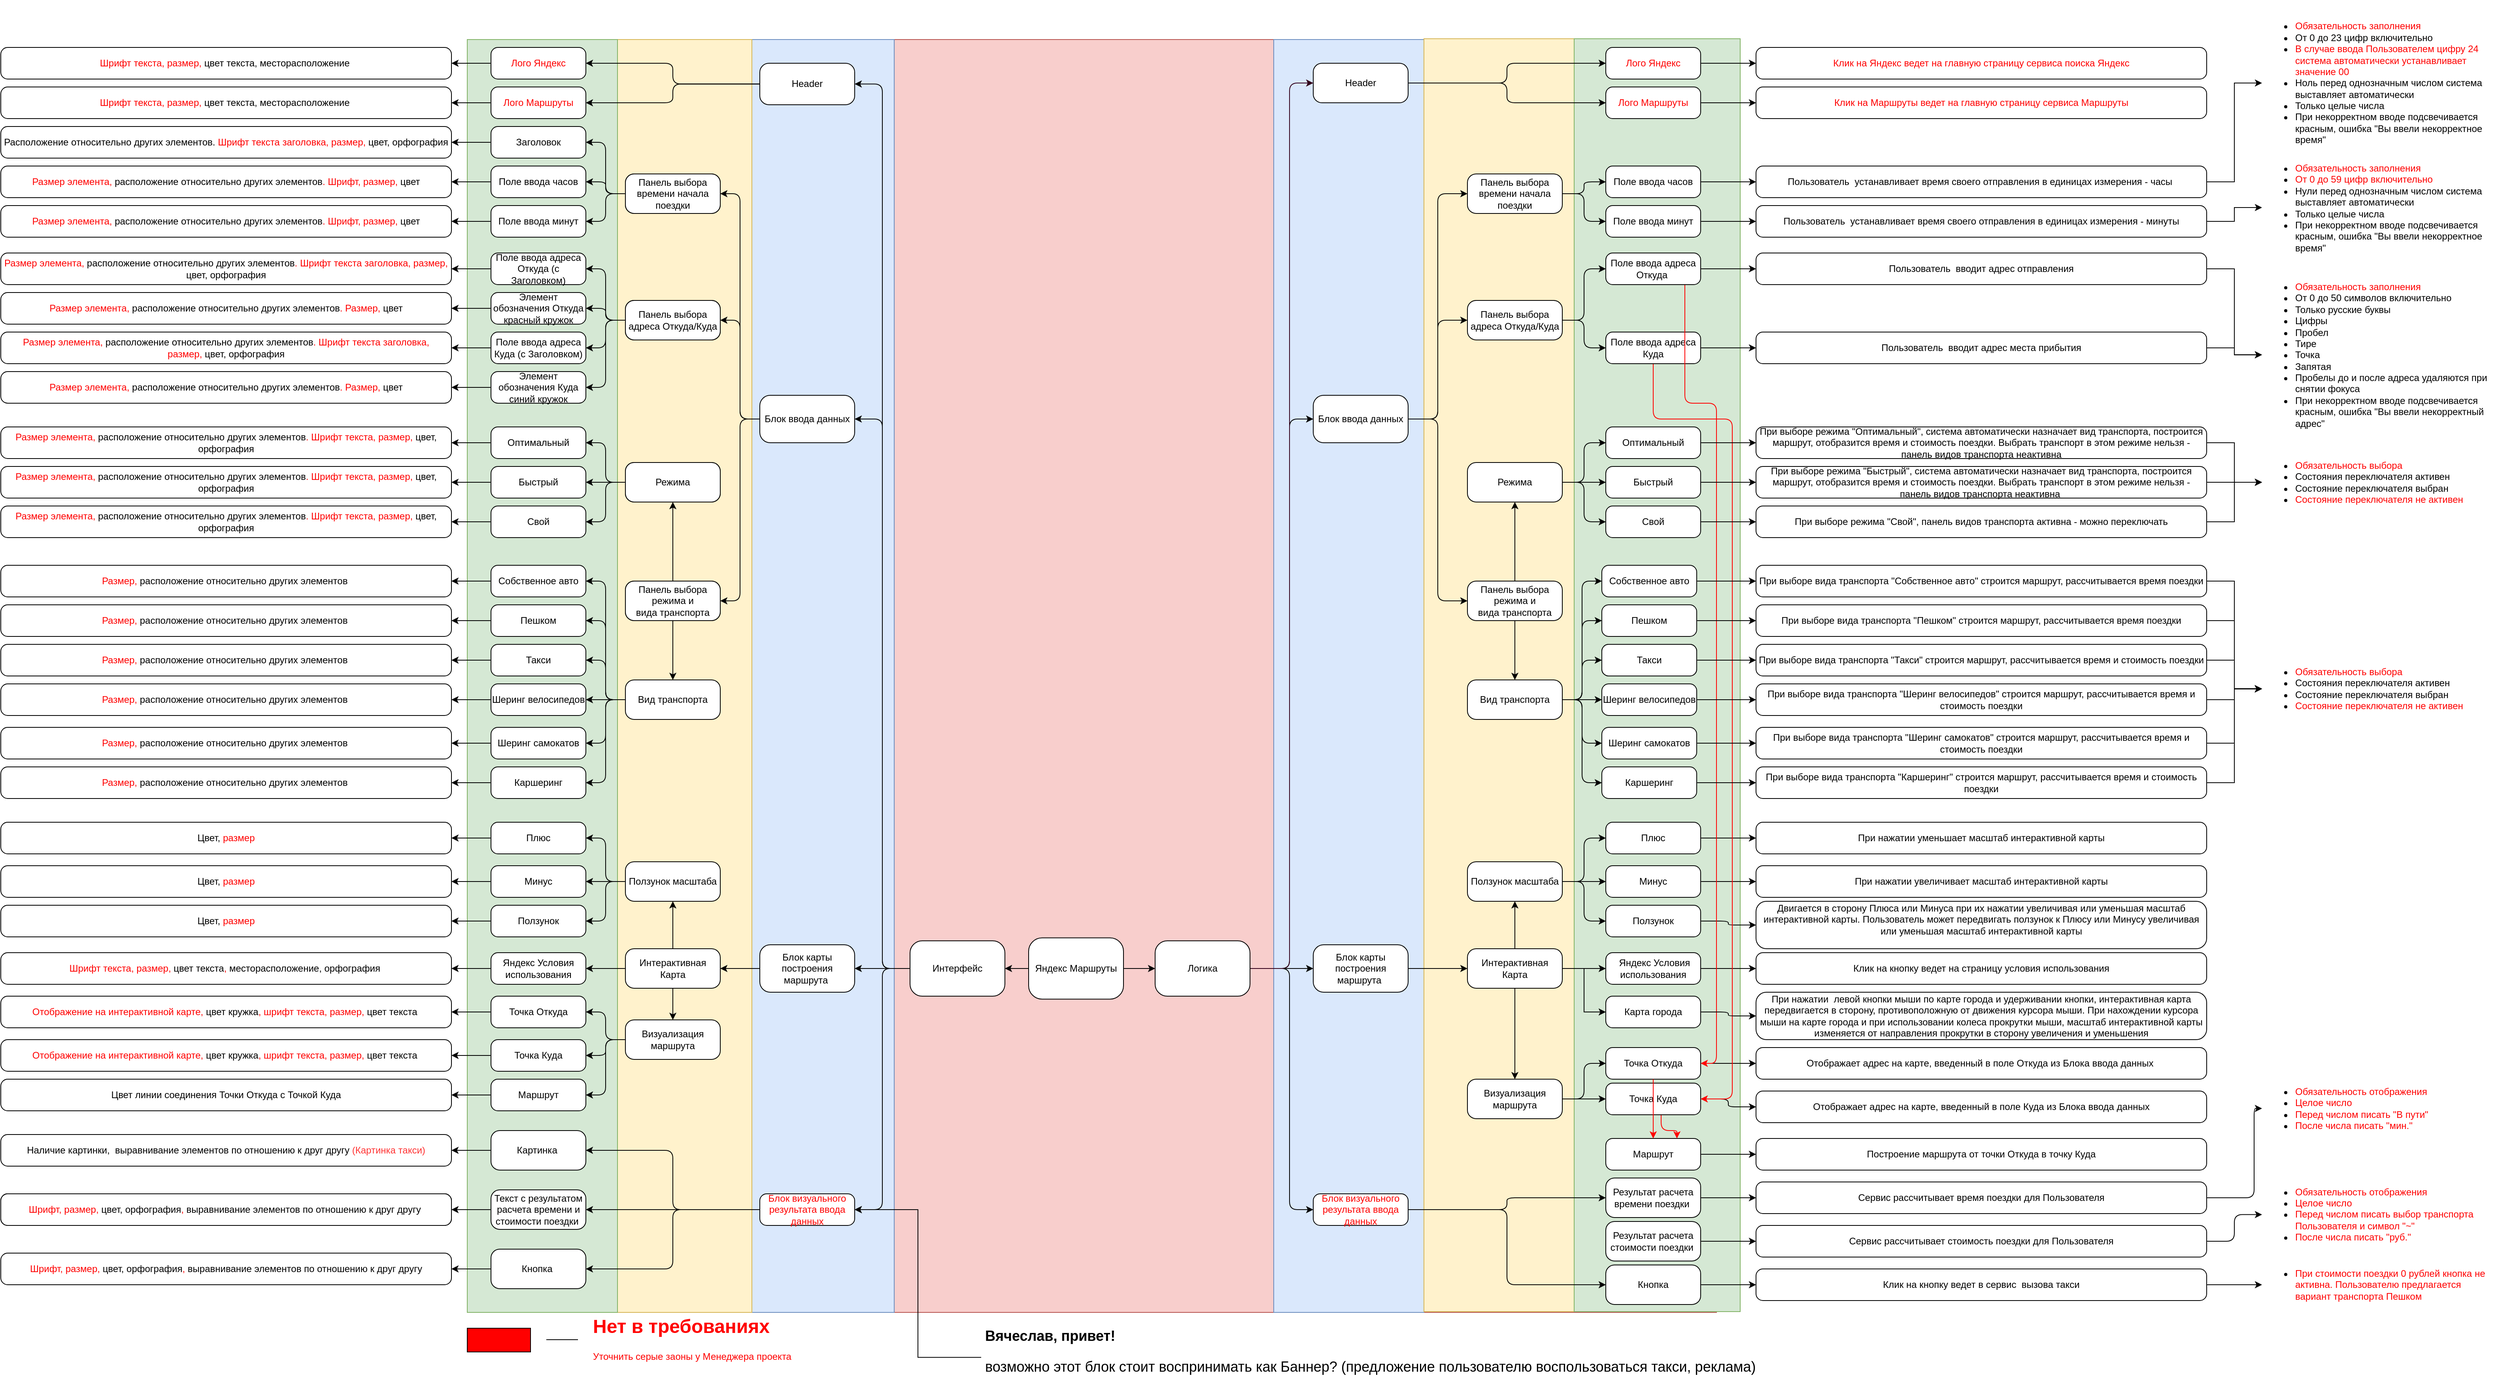 <mxfile version="20.2.8" type="github">
  <diagram id="mye7cpsdecRdVJIh1ltE" name="Page-1">
    <mxGraphModel dx="3076" dy="1934" grid="1" gridSize="10" guides="1" tooltips="1" connect="1" arrows="1" fold="1" page="1" pageScale="1" pageWidth="827" pageHeight="1169" math="0" shadow="0">
      <root>
        <mxCell id="0" />
        <mxCell id="1" parent="0" />
        <mxCell id="NGLzfRE2hstAdica4r9p-4" value="" style="rounded=0;whiteSpace=wrap;html=1;fillColor=#f8cecc;strokeColor=#b85450;" parent="1" vertex="1">
          <mxGeometry x="-470" y="-440" width="1580" height="1610" as="geometry" />
        </mxCell>
        <mxCell id="NGLzfRE2hstAdica4r9p-147" value="" style="rounded=0;whiteSpace=wrap;html=1;fillColor=#dae8fc;strokeColor=#6c8ebf;" parent="1" vertex="1">
          <mxGeometry x="550" y="-440" width="190" height="1610" as="geometry" />
        </mxCell>
        <mxCell id="NGLzfRE2hstAdica4r9p-148" value="" style="rounded=0;whiteSpace=wrap;html=1;fillColor=#fff2cc;strokeColor=#d6b656;" parent="1" vertex="1">
          <mxGeometry x="740" y="-441" width="190" height="1610" as="geometry" />
        </mxCell>
        <mxCell id="NGLzfRE2hstAdica4r9p-149" value="" style="rounded=0;whiteSpace=wrap;html=1;fillColor=#d5e8d4;strokeColor=#82b366;" parent="1" vertex="1">
          <mxGeometry x="930" y="-441" width="210" height="1610" as="geometry" />
        </mxCell>
        <mxCell id="NGLzfRE2hstAdica4r9p-36" value="" style="rounded=0;whiteSpace=wrap;html=1;fillColor=#dae8fc;strokeColor=#6c8ebf;" parent="1" vertex="1">
          <mxGeometry x="-470" y="-440" width="540" height="1610" as="geometry" />
        </mxCell>
        <mxCell id="NGLzfRE2hstAdica4r9p-37" value="" style="rounded=0;whiteSpace=wrap;html=1;fillColor=#fff2cc;strokeColor=#d6b656;" parent="1" vertex="1">
          <mxGeometry x="-470" y="-440" width="360" height="1610" as="geometry" />
        </mxCell>
        <mxCell id="NGLzfRE2hstAdica4r9p-71" value="" style="rounded=0;whiteSpace=wrap;html=1;fillColor=#d5e8d4;strokeColor=#82b366;" parent="1" vertex="1">
          <mxGeometry x="-470" y="-440" width="190" height="1610" as="geometry" />
        </mxCell>
        <mxCell id="GoWqnwifKlF_Yr-xNYbi-38" style="edgeStyle=none;rounded=1;orthogonalLoop=1;jettySize=auto;html=1;exitX=0;exitY=0.5;exitDx=0;exitDy=0;entryX=1;entryY=0.5;entryDx=0;entryDy=0;" parent="1" source="GoWqnwifKlF_Yr-xNYbi-1" target="GoWqnwifKlF_Yr-xNYbi-3" edge="1">
          <mxGeometry relative="1" as="geometry">
            <mxPoint x="270" y="380" as="targetPoint" />
          </mxGeometry>
        </mxCell>
        <mxCell id="NGLzfRE2hstAdica4r9p-142" style="edgeStyle=orthogonalEdgeStyle;rounded=1;orthogonalLoop=1;jettySize=auto;html=1;entryX=0;entryY=0.5;entryDx=0;entryDy=0;" parent="1" source="GoWqnwifKlF_Yr-xNYbi-1" target="NGLzfRE2hstAdica4r9p-141" edge="1">
          <mxGeometry relative="1" as="geometry" />
        </mxCell>
        <mxCell id="GoWqnwifKlF_Yr-xNYbi-1" value="Яндекс Маршруты" style="rounded=1;whiteSpace=wrap;html=1;arcSize=22;" parent="1" vertex="1">
          <mxGeometry x="240" y="696.25" width="120" height="77.5" as="geometry" />
        </mxCell>
        <mxCell id="NGLzfRE2hstAdica4r9p-39" style="edgeStyle=orthogonalEdgeStyle;rounded=1;orthogonalLoop=1;jettySize=auto;html=1;entryX=1;entryY=0.5;entryDx=0;entryDy=0;" parent="1" source="GoWqnwifKlF_Yr-xNYbi-3" target="NGLzfRE2hstAdica4r9p-1" edge="1">
          <mxGeometry relative="1" as="geometry" />
        </mxCell>
        <mxCell id="NGLzfRE2hstAdica4r9p-40" style="edgeStyle=orthogonalEdgeStyle;rounded=1;orthogonalLoop=1;jettySize=auto;html=1;" parent="1" source="GoWqnwifKlF_Yr-xNYbi-3" target="NGLzfRE2hstAdica4r9p-3" edge="1">
          <mxGeometry relative="1" as="geometry" />
        </mxCell>
        <mxCell id="NGLzfRE2hstAdica4r9p-41" style="edgeStyle=orthogonalEdgeStyle;rounded=1;orthogonalLoop=1;jettySize=auto;html=1;entryX=1;entryY=0.5;entryDx=0;entryDy=0;" parent="1" source="GoWqnwifKlF_Yr-xNYbi-3" target="NGLzfRE2hstAdica4r9p-2" edge="1">
          <mxGeometry relative="1" as="geometry" />
        </mxCell>
        <mxCell id="hqF0r38XQ0-1Y_LOJVOu-5" style="edgeStyle=orthogonalEdgeStyle;rounded=1;orthogonalLoop=1;jettySize=auto;html=1;entryX=1;entryY=0.5;entryDx=0;entryDy=0;" edge="1" parent="1" source="GoWqnwifKlF_Yr-xNYbi-3" target="NGLzfRE2hstAdica4r9p-9">
          <mxGeometry relative="1" as="geometry" />
        </mxCell>
        <mxCell id="GoWqnwifKlF_Yr-xNYbi-3" value="Интерфейс" style="rounded=1;whiteSpace=wrap;html=1;arcSize=22;" parent="1" vertex="1">
          <mxGeometry x="90" y="700" width="120" height="70" as="geometry" />
        </mxCell>
        <mxCell id="NGLzfRE2hstAdica4r9p-65" style="edgeStyle=orthogonalEdgeStyle;rounded=1;orthogonalLoop=1;jettySize=auto;html=1;entryX=1;entryY=0.5;entryDx=0;entryDy=0;" parent="1" source="GoWqnwifKlF_Yr-xNYbi-45" target="NGLzfRE2hstAdica4r9p-60" edge="1">
          <mxGeometry relative="1" as="geometry" />
        </mxCell>
        <mxCell id="NGLzfRE2hstAdica4r9p-66" style="edgeStyle=orthogonalEdgeStyle;rounded=1;orthogonalLoop=1;jettySize=auto;html=1;entryX=1;entryY=0.5;entryDx=0;entryDy=0;" parent="1" source="GoWqnwifKlF_Yr-xNYbi-45" target="NGLzfRE2hstAdica4r9p-62" edge="1">
          <mxGeometry relative="1" as="geometry" />
        </mxCell>
        <mxCell id="NGLzfRE2hstAdica4r9p-144" style="edgeStyle=orthogonalEdgeStyle;rounded=1;orthogonalLoop=1;jettySize=auto;html=1;entryX=1;entryY=0.5;entryDx=0;entryDy=0;" parent="1" source="GoWqnwifKlF_Yr-xNYbi-45" target="NGLzfRE2hstAdica4r9p-143" edge="1">
          <mxGeometry relative="1" as="geometry" />
        </mxCell>
        <mxCell id="GoWqnwifKlF_Yr-xNYbi-45" value="Панель выбора времени начала поездки" style="rounded=1;whiteSpace=wrap;html=1;arcSize=22;" parent="1" vertex="1">
          <mxGeometry x="-270" y="-270" width="120" height="50" as="geometry" />
        </mxCell>
        <mxCell id="NGLzfRE2hstAdica4r9p-29" style="edgeStyle=orthogonalEdgeStyle;rounded=1;orthogonalLoop=1;jettySize=auto;html=1;entryX=1;entryY=0.5;entryDx=0;entryDy=0;" parent="1" source="NGLzfRE2hstAdica4r9p-1" target="GoWqnwifKlF_Yr-xNYbi-45" edge="1">
          <mxGeometry relative="1" as="geometry" />
        </mxCell>
        <mxCell id="NGLzfRE2hstAdica4r9p-31" style="edgeStyle=orthogonalEdgeStyle;rounded=1;orthogonalLoop=1;jettySize=auto;html=1;entryX=1;entryY=0.5;entryDx=0;entryDy=0;" parent="1" source="NGLzfRE2hstAdica4r9p-1" target="NGLzfRE2hstAdica4r9p-12" edge="1">
          <mxGeometry relative="1" as="geometry" />
        </mxCell>
        <mxCell id="NGLzfRE2hstAdica4r9p-32" style="edgeStyle=orthogonalEdgeStyle;rounded=1;orthogonalLoop=1;jettySize=auto;html=1;entryX=1;entryY=0.5;entryDx=0;entryDy=0;" parent="1" source="NGLzfRE2hstAdica4r9p-1" target="NGLzfRE2hstAdica4r9p-11" edge="1">
          <mxGeometry relative="1" as="geometry" />
        </mxCell>
        <mxCell id="NGLzfRE2hstAdica4r9p-1" value="Блок ввода данных" style="rounded=1;whiteSpace=wrap;html=1;arcSize=22;" parent="1" vertex="1">
          <mxGeometry x="-100" y="10" width="120" height="60" as="geometry" />
        </mxCell>
        <mxCell id="NGLzfRE2hstAdica4r9p-55" style="edgeStyle=orthogonalEdgeStyle;rounded=1;orthogonalLoop=1;jettySize=auto;html=1;entryX=1;entryY=0.5;entryDx=0;entryDy=0;" parent="1" source="NGLzfRE2hstAdica4r9p-2" target="NGLzfRE2hstAdica4r9p-51" edge="1">
          <mxGeometry relative="1" as="geometry" />
        </mxCell>
        <mxCell id="NGLzfRE2hstAdica4r9p-145" style="edgeStyle=orthogonalEdgeStyle;rounded=1;orthogonalLoop=1;jettySize=auto;html=1;entryX=1;entryY=0.5;entryDx=0;entryDy=0;" parent="1" source="NGLzfRE2hstAdica4r9p-2" target="NGLzfRE2hstAdica4r9p-50" edge="1">
          <mxGeometry relative="1" as="geometry" />
        </mxCell>
        <mxCell id="NGLzfRE2hstAdica4r9p-146" style="edgeStyle=orthogonalEdgeStyle;rounded=1;orthogonalLoop=1;jettySize=auto;html=1;entryX=1;entryY=0.5;entryDx=0;entryDy=0;" parent="1" source="NGLzfRE2hstAdica4r9p-2" target="NGLzfRE2hstAdica4r9p-52" edge="1">
          <mxGeometry relative="1" as="geometry" />
        </mxCell>
        <mxCell id="NGLzfRE2hstAdica4r9p-2" value="Блок визуального результата ввода данных" style="rounded=1;whiteSpace=wrap;html=1;arcSize=22;fontColor=#FF0000;" parent="1" vertex="1">
          <mxGeometry x="-100" y="1020" width="120" height="40" as="geometry" />
        </mxCell>
        <mxCell id="NGLzfRE2hstAdica4r9p-114" style="edgeStyle=orthogonalEdgeStyle;rounded=1;orthogonalLoop=1;jettySize=auto;html=1;entryX=1;entryY=0.5;entryDx=0;entryDy=0;" parent="1" source="NGLzfRE2hstAdica4r9p-3" target="NGLzfRE2hstAdica4r9p-110" edge="1">
          <mxGeometry relative="1" as="geometry" />
        </mxCell>
        <mxCell id="NGLzfRE2hstAdica4r9p-3" value="Блок карты построения маршрута&amp;nbsp;" style="rounded=1;whiteSpace=wrap;html=1;arcSize=22;" parent="1" vertex="1">
          <mxGeometry x="-100" y="705" width="120" height="60" as="geometry" />
        </mxCell>
        <mxCell id="NGLzfRE2hstAdica4r9p-48" style="edgeStyle=orthogonalEdgeStyle;rounded=1;orthogonalLoop=1;jettySize=auto;html=1;entryX=1;entryY=0.5;entryDx=0;entryDy=0;" parent="1" source="NGLzfRE2hstAdica4r9p-9" target="NGLzfRE2hstAdica4r9p-46" edge="1">
          <mxGeometry relative="1" as="geometry" />
        </mxCell>
        <mxCell id="NGLzfRE2hstAdica4r9p-49" style="edgeStyle=orthogonalEdgeStyle;rounded=1;orthogonalLoop=1;jettySize=auto;html=1;entryX=1;entryY=0.5;entryDx=0;entryDy=0;" parent="1" source="NGLzfRE2hstAdica4r9p-9" target="NGLzfRE2hstAdica4r9p-44" edge="1">
          <mxGeometry relative="1" as="geometry" />
        </mxCell>
        <mxCell id="NGLzfRE2hstAdica4r9p-9" value="Header" style="rounded=1;whiteSpace=wrap;html=1;arcSize=22;" parent="1" vertex="1">
          <mxGeometry x="-100" y="-410" width="120" height="52.5" as="geometry" />
        </mxCell>
        <mxCell id="NGLzfRE2hstAdica4r9p-74" style="edgeStyle=orthogonalEdgeStyle;rounded=1;orthogonalLoop=1;jettySize=auto;html=1;entryX=1;entryY=0.5;entryDx=0;entryDy=0;" parent="1" source="NGLzfRE2hstAdica4r9p-11" target="NGLzfRE2hstAdica4r9p-68" edge="1">
          <mxGeometry relative="1" as="geometry" />
        </mxCell>
        <mxCell id="NGLzfRE2hstAdica4r9p-75" style="edgeStyle=orthogonalEdgeStyle;rounded=1;orthogonalLoop=1;jettySize=auto;html=1;entryX=1;entryY=0.5;entryDx=0;entryDy=0;" parent="1" source="NGLzfRE2hstAdica4r9p-11" target="NGLzfRE2hstAdica4r9p-69" edge="1">
          <mxGeometry relative="1" as="geometry" />
        </mxCell>
        <mxCell id="NGLzfRE2hstAdica4r9p-76" style="edgeStyle=orthogonalEdgeStyle;rounded=1;orthogonalLoop=1;jettySize=auto;html=1;" parent="1" source="NGLzfRE2hstAdica4r9p-11" target="NGLzfRE2hstAdica4r9p-67" edge="1">
          <mxGeometry relative="1" as="geometry" />
        </mxCell>
        <mxCell id="NGLzfRE2hstAdica4r9p-77" style="edgeStyle=orthogonalEdgeStyle;rounded=1;orthogonalLoop=1;jettySize=auto;html=1;entryX=1;entryY=0.5;entryDx=0;entryDy=0;" parent="1" source="NGLzfRE2hstAdica4r9p-11" target="NGLzfRE2hstAdica4r9p-70" edge="1">
          <mxGeometry relative="1" as="geometry" />
        </mxCell>
        <mxCell id="NGLzfRE2hstAdica4r9p-11" value="Панель выбора адреса Откуда/Куда" style="rounded=1;whiteSpace=wrap;html=1;arcSize=22;" parent="1" vertex="1">
          <mxGeometry x="-270" y="-110" width="120" height="50" as="geometry" />
        </mxCell>
        <mxCell id="NGLzfRE2hstAdica4r9p-89" style="edgeStyle=orthogonalEdgeStyle;rounded=1;orthogonalLoop=1;jettySize=auto;html=1;entryX=0.5;entryY=1;entryDx=0;entryDy=0;" parent="1" source="NGLzfRE2hstAdica4r9p-12" target="NGLzfRE2hstAdica4r9p-81" edge="1">
          <mxGeometry relative="1" as="geometry" />
        </mxCell>
        <mxCell id="NGLzfRE2hstAdica4r9p-90" style="edgeStyle=orthogonalEdgeStyle;rounded=1;orthogonalLoop=1;jettySize=auto;html=1;" parent="1" source="NGLzfRE2hstAdica4r9p-12" target="NGLzfRE2hstAdica4r9p-82" edge="1">
          <mxGeometry relative="1" as="geometry" />
        </mxCell>
        <mxCell id="NGLzfRE2hstAdica4r9p-12" value="Панель выбора режима и&lt;br&gt;вида транспорта" style="rounded=1;whiteSpace=wrap;html=1;arcSize=22;" parent="1" vertex="1">
          <mxGeometry x="-270" y="245" width="120" height="50" as="geometry" />
        </mxCell>
        <mxCell id="-G2-odD6s9fwSHAbLvdX-76" style="edgeStyle=orthogonalEdgeStyle;rounded=0;orthogonalLoop=1;jettySize=auto;html=1;entryX=1;entryY=0.5;entryDx=0;entryDy=0;fontColor=#FF0000;" parent="1" source="NGLzfRE2hstAdica4r9p-44" target="-G2-odD6s9fwSHAbLvdX-75" edge="1">
          <mxGeometry relative="1" as="geometry" />
        </mxCell>
        <mxCell id="NGLzfRE2hstAdica4r9p-44" value="Лого Маршруты" style="whiteSpace=wrap;html=1;rounded=1;arcSize=22;fontColor=#FF0000;" parent="1" vertex="1">
          <mxGeometry x="-440" y="-380" width="120" height="40" as="geometry" />
        </mxCell>
        <mxCell id="-G2-odD6s9fwSHAbLvdX-77" style="edgeStyle=orthogonalEdgeStyle;rounded=0;orthogonalLoop=1;jettySize=auto;html=1;entryX=1;entryY=0.5;entryDx=0;entryDy=0;fontColor=#FF0000;" parent="1" source="NGLzfRE2hstAdica4r9p-46" target="-G2-odD6s9fwSHAbLvdX-74" edge="1">
          <mxGeometry relative="1" as="geometry" />
        </mxCell>
        <mxCell id="NGLzfRE2hstAdica4r9p-46" value="Лого Яндекс" style="whiteSpace=wrap;html=1;rounded=1;arcSize=22;fontColor=#FF0000;" parent="1" vertex="1">
          <mxGeometry x="-440" y="-430" width="120" height="40" as="geometry" />
        </mxCell>
        <mxCell id="-G2-odD6s9fwSHAbLvdX-33" style="edgeStyle=orthogonalEdgeStyle;rounded=0;orthogonalLoop=1;jettySize=auto;html=1;entryX=1;entryY=0.5;entryDx=0;entryDy=0;fontColor=#FF0000;" parent="1" source="NGLzfRE2hstAdica4r9p-50" target="-G2-odD6s9fwSHAbLvdX-21" edge="1">
          <mxGeometry relative="1" as="geometry" />
        </mxCell>
        <mxCell id="NGLzfRE2hstAdica4r9p-50" value="Картинка&amp;nbsp;" style="rounded=1;whiteSpace=wrap;html=1;arcSize=22;" parent="1" vertex="1">
          <mxGeometry x="-440" y="940" width="120" height="50" as="geometry" />
        </mxCell>
        <mxCell id="-G2-odD6s9fwSHAbLvdX-15" style="edgeStyle=orthogonalEdgeStyle;rounded=0;orthogonalLoop=1;jettySize=auto;html=1;entryX=1;entryY=0.5;entryDx=0;entryDy=0;fontColor=#FF0000;" parent="1" source="NGLzfRE2hstAdica4r9p-51" target="NGLzfRE2hstAdica4r9p-213" edge="1">
          <mxGeometry relative="1" as="geometry" />
        </mxCell>
        <mxCell id="NGLzfRE2hstAdica4r9p-51" value="Текст с результатом расчета времени и стоимости поездки&amp;nbsp;" style="rounded=1;whiteSpace=wrap;html=1;arcSize=22;" parent="1" vertex="1">
          <mxGeometry x="-440" y="1015" width="120" height="50" as="geometry" />
        </mxCell>
        <mxCell id="-G2-odD6s9fwSHAbLvdX-17" style="edgeStyle=orthogonalEdgeStyle;rounded=0;orthogonalLoop=1;jettySize=auto;html=1;entryX=1;entryY=0.5;entryDx=0;entryDy=0;fontColor=#FF0000;" parent="1" source="NGLzfRE2hstAdica4r9p-52" target="-G2-odD6s9fwSHAbLvdX-16" edge="1">
          <mxGeometry relative="1" as="geometry" />
        </mxCell>
        <mxCell id="NGLzfRE2hstAdica4r9p-52" value="Кнопка&amp;nbsp;" style="rounded=1;whiteSpace=wrap;html=1;arcSize=22;" parent="1" vertex="1">
          <mxGeometry x="-440" y="1090" width="120" height="50" as="geometry" />
        </mxCell>
        <mxCell id="-G2-odD6s9fwSHAbLvdX-72" style="edgeStyle=orthogonalEdgeStyle;rounded=0;orthogonalLoop=1;jettySize=auto;html=1;entryX=1;entryY=0.5;entryDx=0;entryDy=0;fontColor=#FF0000;" parent="1" source="NGLzfRE2hstAdica4r9p-60" target="-G2-odD6s9fwSHAbLvdX-68" edge="1">
          <mxGeometry relative="1" as="geometry" />
        </mxCell>
        <mxCell id="NGLzfRE2hstAdica4r9p-60" value="Поле ввода часов" style="rounded=1;whiteSpace=wrap;html=1;arcSize=22;" parent="1" vertex="1">
          <mxGeometry x="-440" y="-280" width="120" height="40" as="geometry" />
        </mxCell>
        <mxCell id="-G2-odD6s9fwSHAbLvdX-71" style="edgeStyle=orthogonalEdgeStyle;rounded=0;orthogonalLoop=1;jettySize=auto;html=1;entryX=1;entryY=0.5;entryDx=0;entryDy=0;fontColor=#FF0000;" parent="1" source="NGLzfRE2hstAdica4r9p-62" target="-G2-odD6s9fwSHAbLvdX-69" edge="1">
          <mxGeometry relative="1" as="geometry" />
        </mxCell>
        <mxCell id="NGLzfRE2hstAdica4r9p-62" value="Поле ввода минут" style="rounded=1;whiteSpace=wrap;html=1;arcSize=22;" parent="1" vertex="1">
          <mxGeometry x="-440" y="-230" width="120" height="40" as="geometry" />
        </mxCell>
        <mxCell id="-G2-odD6s9fwSHAbLvdX-65" style="edgeStyle=orthogonalEdgeStyle;rounded=0;orthogonalLoop=1;jettySize=auto;html=1;entryX=1;entryY=0.5;entryDx=0;entryDy=0;fontColor=#FF0000;" parent="1" source="NGLzfRE2hstAdica4r9p-67" target="-G2-odD6s9fwSHAbLvdX-61" edge="1">
          <mxGeometry relative="1" as="geometry" />
        </mxCell>
        <mxCell id="NGLzfRE2hstAdica4r9p-67" value="Поле ввода адреса Куда (с Заголовком)" style="rounded=1;whiteSpace=wrap;html=1;arcSize=22;" parent="1" vertex="1">
          <mxGeometry x="-440" y="-70" width="120" height="40" as="geometry" />
        </mxCell>
        <mxCell id="-G2-odD6s9fwSHAbLvdX-67" style="edgeStyle=orthogonalEdgeStyle;rounded=0;orthogonalLoop=1;jettySize=auto;html=1;entryX=1;entryY=0.5;entryDx=0;entryDy=0;fontColor=#FF0000;" parent="1" source="NGLzfRE2hstAdica4r9p-68" target="-G2-odD6s9fwSHAbLvdX-62" edge="1">
          <mxGeometry relative="1" as="geometry" />
        </mxCell>
        <mxCell id="NGLzfRE2hstAdica4r9p-68" value="Поле ввода адреса Откуда (с Заголовком)" style="rounded=1;whiteSpace=wrap;html=1;arcSize=22;" parent="1" vertex="1">
          <mxGeometry x="-440" y="-170" width="120" height="40" as="geometry" />
        </mxCell>
        <mxCell id="-G2-odD6s9fwSHAbLvdX-66" style="edgeStyle=orthogonalEdgeStyle;rounded=0;orthogonalLoop=1;jettySize=auto;html=1;entryX=1;entryY=0.5;entryDx=0;entryDy=0;fontColor=#FF0000;" parent="1" source="NGLzfRE2hstAdica4r9p-69" target="-G2-odD6s9fwSHAbLvdX-60" edge="1">
          <mxGeometry relative="1" as="geometry" />
        </mxCell>
        <mxCell id="NGLzfRE2hstAdica4r9p-69" value="Элемент обозначения Откуда красный кружок" style="rounded=1;whiteSpace=wrap;html=1;arcSize=22;" parent="1" vertex="1">
          <mxGeometry x="-440" y="-120" width="120" height="40" as="geometry" />
        </mxCell>
        <mxCell id="-G2-odD6s9fwSHAbLvdX-64" style="edgeStyle=orthogonalEdgeStyle;rounded=0;orthogonalLoop=1;jettySize=auto;html=1;entryX=1;entryY=0.5;entryDx=0;entryDy=0;fontColor=#FF0000;" parent="1" source="NGLzfRE2hstAdica4r9p-70" target="-G2-odD6s9fwSHAbLvdX-63" edge="1">
          <mxGeometry relative="1" as="geometry" />
        </mxCell>
        <mxCell id="NGLzfRE2hstAdica4r9p-70" value="Элемент обозначения Куда синий кружок" style="rounded=1;whiteSpace=wrap;html=1;arcSize=22;" parent="1" vertex="1">
          <mxGeometry x="-440" y="-20" width="120" height="40" as="geometry" />
        </mxCell>
        <mxCell id="-G2-odD6s9fwSHAbLvdX-58" style="edgeStyle=orthogonalEdgeStyle;rounded=0;orthogonalLoop=1;jettySize=auto;html=1;entryX=1;entryY=0.5;entryDx=0;entryDy=0;fontColor=#FF0000;" parent="1" source="NGLzfRE2hstAdica4r9p-78" target="-G2-odD6s9fwSHAbLvdX-54" edge="1">
          <mxGeometry relative="1" as="geometry" />
        </mxCell>
        <mxCell id="NGLzfRE2hstAdica4r9p-78" value="Быстрый" style="rounded=1;whiteSpace=wrap;html=1;arcSize=22;" parent="1" vertex="1">
          <mxGeometry x="-440" y="100" width="120" height="40" as="geometry" />
        </mxCell>
        <mxCell id="-G2-odD6s9fwSHAbLvdX-59" style="edgeStyle=orthogonalEdgeStyle;rounded=0;orthogonalLoop=1;jettySize=auto;html=1;entryX=1;entryY=0.5;entryDx=0;entryDy=0;fontColor=#FF0000;" parent="1" source="NGLzfRE2hstAdica4r9p-79" target="-G2-odD6s9fwSHAbLvdX-56" edge="1">
          <mxGeometry relative="1" as="geometry" />
        </mxCell>
        <mxCell id="NGLzfRE2hstAdica4r9p-79" value="Оптимальный" style="rounded=1;whiteSpace=wrap;html=1;arcSize=22;" parent="1" vertex="1">
          <mxGeometry x="-440" y="50" width="120" height="40" as="geometry" />
        </mxCell>
        <mxCell id="-G2-odD6s9fwSHAbLvdX-57" style="edgeStyle=orthogonalEdgeStyle;rounded=0;orthogonalLoop=1;jettySize=auto;html=1;entryX=1;entryY=0.5;entryDx=0;entryDy=0;fontColor=#FF0000;" parent="1" source="NGLzfRE2hstAdica4r9p-80" target="-G2-odD6s9fwSHAbLvdX-55" edge="1">
          <mxGeometry relative="1" as="geometry" />
        </mxCell>
        <mxCell id="NGLzfRE2hstAdica4r9p-80" value="Свой" style="rounded=1;whiteSpace=wrap;html=1;arcSize=22;" parent="1" vertex="1">
          <mxGeometry x="-440" y="150" width="120" height="40" as="geometry" />
        </mxCell>
        <mxCell id="NGLzfRE2hstAdica4r9p-91" style="edgeStyle=orthogonalEdgeStyle;rounded=1;orthogonalLoop=1;jettySize=auto;html=1;entryX=1;entryY=0.5;entryDx=0;entryDy=0;" parent="1" source="NGLzfRE2hstAdica4r9p-81" target="NGLzfRE2hstAdica4r9p-79" edge="1">
          <mxGeometry relative="1" as="geometry" />
        </mxCell>
        <mxCell id="NGLzfRE2hstAdica4r9p-92" style="edgeStyle=orthogonalEdgeStyle;rounded=1;orthogonalLoop=1;jettySize=auto;html=1;" parent="1" source="NGLzfRE2hstAdica4r9p-81" target="NGLzfRE2hstAdica4r9p-78" edge="1">
          <mxGeometry relative="1" as="geometry" />
        </mxCell>
        <mxCell id="NGLzfRE2hstAdica4r9p-93" style="edgeStyle=orthogonalEdgeStyle;rounded=1;orthogonalLoop=1;jettySize=auto;html=1;entryX=1;entryY=0.5;entryDx=0;entryDy=0;" parent="1" source="NGLzfRE2hstAdica4r9p-81" target="NGLzfRE2hstAdica4r9p-80" edge="1">
          <mxGeometry relative="1" as="geometry" />
        </mxCell>
        <mxCell id="NGLzfRE2hstAdica4r9p-81" value="Режима" style="rounded=1;whiteSpace=wrap;html=1;arcSize=22;" parent="1" vertex="1">
          <mxGeometry x="-270" y="95" width="120" height="50" as="geometry" />
        </mxCell>
        <mxCell id="NGLzfRE2hstAdica4r9p-94" style="edgeStyle=orthogonalEdgeStyle;rounded=1;orthogonalLoop=1;jettySize=auto;html=1;entryX=1;entryY=0.5;entryDx=0;entryDy=0;" parent="1" source="NGLzfRE2hstAdica4r9p-82" target="NGLzfRE2hstAdica4r9p-84" edge="1">
          <mxGeometry relative="1" as="geometry" />
        </mxCell>
        <mxCell id="NGLzfRE2hstAdica4r9p-95" style="edgeStyle=orthogonalEdgeStyle;rounded=1;orthogonalLoop=1;jettySize=auto;html=1;entryX=1;entryY=0.5;entryDx=0;entryDy=0;" parent="1" source="NGLzfRE2hstAdica4r9p-82" target="NGLzfRE2hstAdica4r9p-83" edge="1">
          <mxGeometry relative="1" as="geometry" />
        </mxCell>
        <mxCell id="NGLzfRE2hstAdica4r9p-96" style="edgeStyle=orthogonalEdgeStyle;rounded=1;orthogonalLoop=1;jettySize=auto;html=1;entryX=1;entryY=0.5;entryDx=0;entryDy=0;" parent="1" source="NGLzfRE2hstAdica4r9p-82" target="NGLzfRE2hstAdica4r9p-85" edge="1">
          <mxGeometry relative="1" as="geometry" />
        </mxCell>
        <mxCell id="NGLzfRE2hstAdica4r9p-97" style="edgeStyle=orthogonalEdgeStyle;rounded=1;orthogonalLoop=1;jettySize=auto;html=1;entryX=1;entryY=0.5;entryDx=0;entryDy=0;" parent="1" source="NGLzfRE2hstAdica4r9p-82" target="NGLzfRE2hstAdica4r9p-88" edge="1">
          <mxGeometry relative="1" as="geometry" />
        </mxCell>
        <mxCell id="NGLzfRE2hstAdica4r9p-98" style="edgeStyle=orthogonalEdgeStyle;rounded=1;orthogonalLoop=1;jettySize=auto;html=1;entryX=1;entryY=0.5;entryDx=0;entryDy=0;" parent="1" source="NGLzfRE2hstAdica4r9p-82" target="NGLzfRE2hstAdica4r9p-86" edge="1">
          <mxGeometry relative="1" as="geometry" />
        </mxCell>
        <mxCell id="NGLzfRE2hstAdica4r9p-99" style="edgeStyle=orthogonalEdgeStyle;rounded=1;orthogonalLoop=1;jettySize=auto;html=1;entryX=1;entryY=0.5;entryDx=0;entryDy=0;" parent="1" source="NGLzfRE2hstAdica4r9p-82" target="NGLzfRE2hstAdica4r9p-87" edge="1">
          <mxGeometry relative="1" as="geometry" />
        </mxCell>
        <mxCell id="NGLzfRE2hstAdica4r9p-82" value="Вид транспорта" style="rounded=1;whiteSpace=wrap;html=1;arcSize=22;" parent="1" vertex="1">
          <mxGeometry x="-270" y="370" width="120" height="50" as="geometry" />
        </mxCell>
        <mxCell id="-G2-odD6s9fwSHAbLvdX-52" style="edgeStyle=orthogonalEdgeStyle;rounded=0;orthogonalLoop=1;jettySize=auto;html=1;entryX=1;entryY=0.5;entryDx=0;entryDy=0;fontColor=#FF0000;" parent="1" source="NGLzfRE2hstAdica4r9p-83" target="-G2-odD6s9fwSHAbLvdX-45" edge="1">
          <mxGeometry relative="1" as="geometry" />
        </mxCell>
        <mxCell id="NGLzfRE2hstAdica4r9p-83" value="Пешком" style="rounded=1;whiteSpace=wrap;html=1;arcSize=22;" parent="1" vertex="1">
          <mxGeometry x="-440" y="275" width="120" height="40" as="geometry" />
        </mxCell>
        <mxCell id="-G2-odD6s9fwSHAbLvdX-53" style="edgeStyle=orthogonalEdgeStyle;rounded=0;orthogonalLoop=1;jettySize=auto;html=1;entryX=1;entryY=0.5;entryDx=0;entryDy=0;fontColor=#FF0000;" parent="1" source="NGLzfRE2hstAdica4r9p-84" target="-G2-odD6s9fwSHAbLvdX-47" edge="1">
          <mxGeometry relative="1" as="geometry" />
        </mxCell>
        <mxCell id="NGLzfRE2hstAdica4r9p-84" value="Собственное авто" style="rounded=1;whiteSpace=wrap;html=1;arcSize=22;" parent="1" vertex="1">
          <mxGeometry x="-440" y="225" width="120" height="40" as="geometry" />
        </mxCell>
        <mxCell id="-G2-odD6s9fwSHAbLvdX-51" style="edgeStyle=orthogonalEdgeStyle;rounded=0;orthogonalLoop=1;jettySize=auto;html=1;entryX=1;entryY=0.5;entryDx=0;entryDy=0;fontColor=#FF0000;" parent="1" source="NGLzfRE2hstAdica4r9p-85" target="-G2-odD6s9fwSHAbLvdX-46" edge="1">
          <mxGeometry relative="1" as="geometry" />
        </mxCell>
        <mxCell id="NGLzfRE2hstAdica4r9p-85" value="Такси" style="rounded=1;whiteSpace=wrap;html=1;arcSize=22;" parent="1" vertex="1">
          <mxGeometry x="-440" y="325" width="120" height="40" as="geometry" />
        </mxCell>
        <mxCell id="-G2-odD6s9fwSHAbLvdX-49" style="edgeStyle=orthogonalEdgeStyle;rounded=0;orthogonalLoop=1;jettySize=auto;html=1;entryX=1;entryY=0.5;entryDx=0;entryDy=0;fontColor=#FF0000;" parent="1" source="NGLzfRE2hstAdica4r9p-86" target="-G2-odD6s9fwSHAbLvdX-42" edge="1">
          <mxGeometry relative="1" as="geometry" />
        </mxCell>
        <mxCell id="NGLzfRE2hstAdica4r9p-86" value="Шеринг самокатов" style="rounded=1;whiteSpace=wrap;html=1;arcSize=22;" parent="1" vertex="1">
          <mxGeometry x="-440" y="430" width="120" height="40" as="geometry" />
        </mxCell>
        <mxCell id="-G2-odD6s9fwSHAbLvdX-50" style="edgeStyle=orthogonalEdgeStyle;rounded=0;orthogonalLoop=1;jettySize=auto;html=1;entryX=1;entryY=0.5;entryDx=0;entryDy=0;fontColor=#FF0000;" parent="1" source="NGLzfRE2hstAdica4r9p-87" target="-G2-odD6s9fwSHAbLvdX-44" edge="1">
          <mxGeometry relative="1" as="geometry" />
        </mxCell>
        <mxCell id="NGLzfRE2hstAdica4r9p-87" value="Шеринг велосипедов" style="rounded=1;whiteSpace=wrap;html=1;arcSize=22;" parent="1" vertex="1">
          <mxGeometry x="-440" y="375" width="120" height="40" as="geometry" />
        </mxCell>
        <mxCell id="-G2-odD6s9fwSHAbLvdX-48" style="edgeStyle=orthogonalEdgeStyle;rounded=0;orthogonalLoop=1;jettySize=auto;html=1;entryX=1;entryY=0.5;entryDx=0;entryDy=0;fontColor=#FF0000;" parent="1" source="NGLzfRE2hstAdica4r9p-88" target="-G2-odD6s9fwSHAbLvdX-43" edge="1">
          <mxGeometry relative="1" as="geometry" />
        </mxCell>
        <mxCell id="NGLzfRE2hstAdica4r9p-88" value="Каршеринг" style="rounded=1;whiteSpace=wrap;html=1;arcSize=22;" parent="1" vertex="1">
          <mxGeometry x="-440" y="480" width="120" height="40" as="geometry" />
        </mxCell>
        <mxCell id="-G2-odD6s9fwSHAbLvdX-35" style="edgeStyle=orthogonalEdgeStyle;rounded=0;orthogonalLoop=1;jettySize=auto;html=1;fontColor=#FF0000;" parent="1" source="NGLzfRE2hstAdica4r9p-104" target="-G2-odD6s9fwSHAbLvdX-34" edge="1">
          <mxGeometry relative="1" as="geometry" />
        </mxCell>
        <mxCell id="NGLzfRE2hstAdica4r9p-104" value="Яндекс Условия использования" style="rounded=1;whiteSpace=wrap;html=1;arcSize=22;" parent="1" vertex="1">
          <mxGeometry x="-440" y="715" width="120" height="40" as="geometry" />
        </mxCell>
        <mxCell id="NGLzfRE2hstAdica4r9p-123" style="edgeStyle=orthogonalEdgeStyle;rounded=1;orthogonalLoop=1;jettySize=auto;html=1;entryX=1;entryY=0.5;entryDx=0;entryDy=0;" parent="1" source="NGLzfRE2hstAdica4r9p-109" target="NGLzfRE2hstAdica4r9p-120" edge="1">
          <mxGeometry relative="1" as="geometry" />
        </mxCell>
        <mxCell id="NGLzfRE2hstAdica4r9p-126" style="edgeStyle=orthogonalEdgeStyle;rounded=1;orthogonalLoop=1;jettySize=auto;html=1;entryX=1;entryY=0.5;entryDx=0;entryDy=0;" parent="1" source="NGLzfRE2hstAdica4r9p-109" target="NGLzfRE2hstAdica4r9p-121" edge="1">
          <mxGeometry relative="1" as="geometry" />
        </mxCell>
        <mxCell id="NGLzfRE2hstAdica4r9p-127" style="edgeStyle=orthogonalEdgeStyle;rounded=1;orthogonalLoop=1;jettySize=auto;html=1;entryX=1;entryY=0.5;entryDx=0;entryDy=0;" parent="1" source="NGLzfRE2hstAdica4r9p-109" target="NGLzfRE2hstAdica4r9p-113" edge="1">
          <mxGeometry relative="1" as="geometry" />
        </mxCell>
        <mxCell id="NGLzfRE2hstAdica4r9p-109" value="Ползунок масштаба" style="rounded=1;whiteSpace=wrap;html=1;arcSize=22;" parent="1" vertex="1">
          <mxGeometry x="-270" y="600" width="120" height="50" as="geometry" />
        </mxCell>
        <mxCell id="NGLzfRE2hstAdica4r9p-115" style="edgeStyle=orthogonalEdgeStyle;rounded=1;orthogonalLoop=1;jettySize=auto;html=1;" parent="1" source="NGLzfRE2hstAdica4r9p-110" target="NGLzfRE2hstAdica4r9p-109" edge="1">
          <mxGeometry relative="1" as="geometry" />
        </mxCell>
        <mxCell id="NGLzfRE2hstAdica4r9p-130" style="edgeStyle=orthogonalEdgeStyle;rounded=1;orthogonalLoop=1;jettySize=auto;html=1;entryX=1;entryY=0.5;entryDx=0;entryDy=0;" parent="1" source="NGLzfRE2hstAdica4r9p-110" target="NGLzfRE2hstAdica4r9p-104" edge="1">
          <mxGeometry relative="1" as="geometry" />
        </mxCell>
        <mxCell id="NGLzfRE2hstAdica4r9p-132" style="edgeStyle=orthogonalEdgeStyle;rounded=1;orthogonalLoop=1;jettySize=auto;html=1;entryX=0.5;entryY=0;entryDx=0;entryDy=0;" parent="1" source="NGLzfRE2hstAdica4r9p-110" target="NGLzfRE2hstAdica4r9p-131" edge="1">
          <mxGeometry relative="1" as="geometry" />
        </mxCell>
        <mxCell id="NGLzfRE2hstAdica4r9p-110" value="Интерактивная Карта" style="rounded=1;whiteSpace=wrap;html=1;arcSize=22;" parent="1" vertex="1">
          <mxGeometry x="-270" y="710" width="120" height="50" as="geometry" />
        </mxCell>
        <mxCell id="-G2-odD6s9fwSHAbLvdX-39" style="edgeStyle=orthogonalEdgeStyle;rounded=0;orthogonalLoop=1;jettySize=auto;html=1;fontColor=#FF0000;" parent="1" source="NGLzfRE2hstAdica4r9p-113" target="-G2-odD6s9fwSHAbLvdX-37" edge="1">
          <mxGeometry relative="1" as="geometry" />
        </mxCell>
        <mxCell id="NGLzfRE2hstAdica4r9p-113" value="Ползунок" style="rounded=1;whiteSpace=wrap;html=1;arcSize=22;" parent="1" vertex="1">
          <mxGeometry x="-440" y="655" width="120" height="40" as="geometry" />
        </mxCell>
        <mxCell id="-G2-odD6s9fwSHAbLvdX-41" style="edgeStyle=orthogonalEdgeStyle;rounded=0;orthogonalLoop=1;jettySize=auto;html=1;entryX=1;entryY=0.5;entryDx=0;entryDy=0;fontColor=#FF0000;" parent="1" source="NGLzfRE2hstAdica4r9p-120" target="-G2-odD6s9fwSHAbLvdX-38" edge="1">
          <mxGeometry relative="1" as="geometry" />
        </mxCell>
        <mxCell id="NGLzfRE2hstAdica4r9p-120" value="Плюс" style="rounded=1;whiteSpace=wrap;html=1;arcSize=22;" parent="1" vertex="1">
          <mxGeometry x="-440" y="550" width="120" height="40" as="geometry" />
        </mxCell>
        <mxCell id="-G2-odD6s9fwSHAbLvdX-40" style="edgeStyle=orthogonalEdgeStyle;rounded=0;orthogonalLoop=1;jettySize=auto;html=1;entryX=1;entryY=0.5;entryDx=0;entryDy=0;fontColor=#FF0000;" parent="1" source="NGLzfRE2hstAdica4r9p-121" target="-G2-odD6s9fwSHAbLvdX-36" edge="1">
          <mxGeometry relative="1" as="geometry" />
        </mxCell>
        <mxCell id="NGLzfRE2hstAdica4r9p-121" value="Минус" style="rounded=1;whiteSpace=wrap;html=1;arcSize=22;" parent="1" vertex="1">
          <mxGeometry x="-440" y="605" width="120" height="40" as="geometry" />
        </mxCell>
        <mxCell id="NGLzfRE2hstAdica4r9p-136" style="edgeStyle=orthogonalEdgeStyle;rounded=1;orthogonalLoop=1;jettySize=auto;html=1;entryX=1;entryY=0.5;entryDx=0;entryDy=0;" parent="1" source="NGLzfRE2hstAdica4r9p-131" target="NGLzfRE2hstAdica4r9p-134" edge="1">
          <mxGeometry relative="1" as="geometry" />
        </mxCell>
        <mxCell id="NGLzfRE2hstAdica4r9p-137" style="edgeStyle=orthogonalEdgeStyle;rounded=1;orthogonalLoop=1;jettySize=auto;html=1;" parent="1" source="NGLzfRE2hstAdica4r9p-131" target="NGLzfRE2hstAdica4r9p-135" edge="1">
          <mxGeometry relative="1" as="geometry" />
        </mxCell>
        <mxCell id="NGLzfRE2hstAdica4r9p-138" style="edgeStyle=orthogonalEdgeStyle;rounded=1;orthogonalLoop=1;jettySize=auto;html=1;entryX=1;entryY=0.5;entryDx=0;entryDy=0;" parent="1" source="NGLzfRE2hstAdica4r9p-131" target="NGLzfRE2hstAdica4r9p-133" edge="1">
          <mxGeometry relative="1" as="geometry" />
        </mxCell>
        <mxCell id="NGLzfRE2hstAdica4r9p-131" value="Визуализация маршрута" style="rounded=1;whiteSpace=wrap;html=1;arcSize=22;" parent="1" vertex="1">
          <mxGeometry x="-270" y="800" width="120" height="50" as="geometry" />
        </mxCell>
        <mxCell id="-G2-odD6s9fwSHAbLvdX-31" style="edgeStyle=orthogonalEdgeStyle;rounded=0;orthogonalLoop=1;jettySize=auto;html=1;entryX=1;entryY=0.5;entryDx=0;entryDy=0;fontColor=#FF0000;" parent="1" source="NGLzfRE2hstAdica4r9p-133" target="-G2-odD6s9fwSHAbLvdX-23" edge="1">
          <mxGeometry relative="1" as="geometry" />
        </mxCell>
        <mxCell id="NGLzfRE2hstAdica4r9p-133" value="Маршрут" style="rounded=1;whiteSpace=wrap;html=1;arcSize=22;" parent="1" vertex="1">
          <mxGeometry x="-440" y="875" width="120" height="40" as="geometry" />
        </mxCell>
        <mxCell id="-G2-odD6s9fwSHAbLvdX-29" style="edgeStyle=orthogonalEdgeStyle;rounded=0;orthogonalLoop=1;jettySize=auto;html=1;entryX=1;entryY=0.5;entryDx=0;entryDy=0;fontColor=#FF0000;" parent="1" source="NGLzfRE2hstAdica4r9p-134" target="-G2-odD6s9fwSHAbLvdX-24" edge="1">
          <mxGeometry relative="1" as="geometry" />
        </mxCell>
        <mxCell id="NGLzfRE2hstAdica4r9p-134" value="Точка Откуда" style="rounded=1;whiteSpace=wrap;html=1;arcSize=22;" parent="1" vertex="1">
          <mxGeometry x="-440" y="770" width="120" height="40" as="geometry" />
        </mxCell>
        <mxCell id="-G2-odD6s9fwSHAbLvdX-30" style="edgeStyle=orthogonalEdgeStyle;rounded=0;orthogonalLoop=1;jettySize=auto;html=1;entryX=1;entryY=0.5;entryDx=0;entryDy=0;fontColor=#FF0000;" parent="1" source="NGLzfRE2hstAdica4r9p-135" target="-G2-odD6s9fwSHAbLvdX-25" edge="1">
          <mxGeometry relative="1" as="geometry" />
        </mxCell>
        <mxCell id="NGLzfRE2hstAdica4r9p-135" value="Точка Куда" style="rounded=1;whiteSpace=wrap;html=1;arcSize=22;" parent="1" vertex="1">
          <mxGeometry x="-440" y="825" width="120" height="40" as="geometry" />
        </mxCell>
        <mxCell id="NGLzfRE2hstAdica4r9p-181" style="edgeStyle=orthogonalEdgeStyle;rounded=1;orthogonalLoop=1;jettySize=auto;html=1;entryX=0;entryY=0.5;entryDx=0;entryDy=0;" parent="1" source="NGLzfRE2hstAdica4r9p-141" target="NGLzfRE2hstAdica4r9p-152" edge="1">
          <mxGeometry relative="1" as="geometry" />
        </mxCell>
        <mxCell id="NGLzfRE2hstAdica4r9p-182" style="edgeStyle=orthogonalEdgeStyle;rounded=1;orthogonalLoop=1;jettySize=auto;html=1;entryX=0;entryY=0.5;entryDx=0;entryDy=0;" parent="1" source="NGLzfRE2hstAdica4r9p-141" target="NGLzfRE2hstAdica4r9p-151" edge="1">
          <mxGeometry relative="1" as="geometry">
            <Array as="points">
              <mxPoint x="570" y="735" />
              <mxPoint x="570" y="1040" />
            </Array>
          </mxGeometry>
        </mxCell>
        <mxCell id="NGLzfRE2hstAdica4r9p-183" style="edgeStyle=orthogonalEdgeStyle;rounded=1;orthogonalLoop=1;jettySize=auto;html=1;entryX=0;entryY=0.5;entryDx=0;entryDy=0;" parent="1" source="NGLzfRE2hstAdica4r9p-141" target="NGLzfRE2hstAdica4r9p-150" edge="1">
          <mxGeometry relative="1" as="geometry">
            <Array as="points">
              <mxPoint x="570" y="735" />
              <mxPoint x="570" y="40" />
            </Array>
          </mxGeometry>
        </mxCell>
        <mxCell id="hqF0r38XQ0-1Y_LOJVOu-9" style="edgeStyle=orthogonalEdgeStyle;rounded=1;orthogonalLoop=1;jettySize=auto;html=1;entryX=0;entryY=0.5;entryDx=0;entryDy=0;strokeColor=#33001A;fontSize=18;" edge="1" parent="1" source="NGLzfRE2hstAdica4r9p-141" target="NGLzfRE2hstAdica4r9p-158">
          <mxGeometry relative="1" as="geometry">
            <Array as="points">
              <mxPoint x="570" y="735" />
              <mxPoint x="570" y="-385" />
            </Array>
          </mxGeometry>
        </mxCell>
        <mxCell id="NGLzfRE2hstAdica4r9p-141" value="Логика" style="rounded=1;whiteSpace=wrap;html=1;arcSize=22;" parent="1" vertex="1">
          <mxGeometry x="400" y="700" width="120" height="70" as="geometry" />
        </mxCell>
        <mxCell id="-G2-odD6s9fwSHAbLvdX-73" style="edgeStyle=orthogonalEdgeStyle;rounded=0;orthogonalLoop=1;jettySize=auto;html=1;entryX=1;entryY=0.5;entryDx=0;entryDy=0;fontColor=#FF0000;" parent="1" source="NGLzfRE2hstAdica4r9p-143" target="-G2-odD6s9fwSHAbLvdX-70" edge="1">
          <mxGeometry relative="1" as="geometry" />
        </mxCell>
        <mxCell id="NGLzfRE2hstAdica4r9p-143" value="Заголовок" style="rounded=1;whiteSpace=wrap;html=1;arcSize=22;" parent="1" vertex="1">
          <mxGeometry x="-440" y="-330" width="120" height="40" as="geometry" />
        </mxCell>
        <mxCell id="NGLzfRE2hstAdica4r9p-220" style="edgeStyle=orthogonalEdgeStyle;rounded=1;orthogonalLoop=1;jettySize=auto;html=1;entryX=0;entryY=0.5;entryDx=0;entryDy=0;" parent="1" source="NGLzfRE2hstAdica4r9p-150" target="NGLzfRE2hstAdica4r9p-159" edge="1">
          <mxGeometry relative="1" as="geometry" />
        </mxCell>
        <mxCell id="NGLzfRE2hstAdica4r9p-221" style="edgeStyle=orthogonalEdgeStyle;rounded=1;orthogonalLoop=1;jettySize=auto;html=1;entryX=0;entryY=0.5;entryDx=0;entryDy=0;" parent="1" source="NGLzfRE2hstAdica4r9p-150" target="NGLzfRE2hstAdica4r9p-160" edge="1">
          <mxGeometry relative="1" as="geometry" />
        </mxCell>
        <mxCell id="NGLzfRE2hstAdica4r9p-237" style="edgeStyle=orthogonalEdgeStyle;rounded=1;orthogonalLoop=1;jettySize=auto;html=1;entryX=0;entryY=0.5;entryDx=0;entryDy=0;" parent="1" source="NGLzfRE2hstAdica4r9p-150" target="NGLzfRE2hstAdica4r9p-236" edge="1">
          <mxGeometry relative="1" as="geometry" />
        </mxCell>
        <mxCell id="NGLzfRE2hstAdica4r9p-150" value="Блок ввода данных" style="rounded=1;whiteSpace=wrap;html=1;arcSize=22;" parent="1" vertex="1">
          <mxGeometry x="600" y="10" width="120" height="60" as="geometry" />
        </mxCell>
        <mxCell id="NGLzfRE2hstAdica4r9p-184" style="edgeStyle=orthogonalEdgeStyle;rounded=1;orthogonalLoop=1;jettySize=auto;html=1;entryX=0;entryY=0.5;entryDx=0;entryDy=0;" parent="1" source="NGLzfRE2hstAdica4r9p-151" target="NGLzfRE2hstAdica4r9p-171" edge="1">
          <mxGeometry relative="1" as="geometry" />
        </mxCell>
        <mxCell id="0DQCM8NOAW1yRZtYwcaa-3" style="edgeStyle=orthogonalEdgeStyle;rounded=1;orthogonalLoop=1;jettySize=auto;html=1;entryX=0;entryY=0.5;entryDx=0;entryDy=0;" parent="1" source="NGLzfRE2hstAdica4r9p-151" target="0DQCM8NOAW1yRZtYwcaa-2" edge="1">
          <mxGeometry relative="1" as="geometry" />
        </mxCell>
        <mxCell id="NGLzfRE2hstAdica4r9p-151" value="Блок визуального результата ввода данных" style="rounded=1;whiteSpace=wrap;html=1;arcSize=22;fontColor=#FF0000;" parent="1" vertex="1">
          <mxGeometry x="600" y="1020" width="120" height="40" as="geometry" />
        </mxCell>
        <mxCell id="NGLzfRE2hstAdica4r9p-185" style="edgeStyle=orthogonalEdgeStyle;rounded=1;orthogonalLoop=1;jettySize=auto;html=1;entryX=0;entryY=0.5;entryDx=0;entryDy=0;" parent="1" source="NGLzfRE2hstAdica4r9p-152" target="NGLzfRE2hstAdica4r9p-174" edge="1">
          <mxGeometry relative="1" as="geometry" />
        </mxCell>
        <mxCell id="NGLzfRE2hstAdica4r9p-152" value="Блок карты построения маршрута&amp;nbsp;" style="rounded=1;whiteSpace=wrap;html=1;arcSize=22;" parent="1" vertex="1">
          <mxGeometry x="600" y="705" width="120" height="60" as="geometry" />
        </mxCell>
        <mxCell id="NGLzfRE2hstAdica4r9p-154" value="Панель выбора времени начала поездки" style="rounded=1;whiteSpace=wrap;html=1;arcSize=22;" parent="1" vertex="1">
          <mxGeometry x="-270" y="-270" width="120" height="50" as="geometry" />
        </mxCell>
        <mxCell id="NGLzfRE2hstAdica4r9p-155" value="Панель выбора адреса Откуда/Куда" style="rounded=1;whiteSpace=wrap;html=1;arcSize=22;" parent="1" vertex="1">
          <mxGeometry x="-270" y="-110" width="120" height="50" as="geometry" />
        </mxCell>
        <mxCell id="NGLzfRE2hstAdica4r9p-156" value="Режима" style="rounded=1;whiteSpace=wrap;html=1;arcSize=22;" parent="1" vertex="1">
          <mxGeometry x="-270" y="95" width="120" height="50" as="geometry" />
        </mxCell>
        <mxCell id="NGLzfRE2hstAdica4r9p-157" value="Панель выбора режима и&lt;br&gt;вида транспорта" style="rounded=1;whiteSpace=wrap;html=1;arcSize=22;" parent="1" vertex="1">
          <mxGeometry x="-270" y="245" width="120" height="50" as="geometry" />
        </mxCell>
        <mxCell id="NGLzfRE2hstAdica4r9p-214" style="edgeStyle=orthogonalEdgeStyle;rounded=1;orthogonalLoop=1;jettySize=auto;html=1;entryX=0;entryY=0.5;entryDx=0;entryDy=0;" parent="1" source="NGLzfRE2hstAdica4r9p-158" target="NGLzfRE2hstAdica4r9p-167" edge="1">
          <mxGeometry relative="1" as="geometry" />
        </mxCell>
        <mxCell id="NGLzfRE2hstAdica4r9p-215" style="edgeStyle=orthogonalEdgeStyle;rounded=1;orthogonalLoop=1;jettySize=auto;html=1;entryX=0;entryY=0.5;entryDx=0;entryDy=0;" parent="1" source="NGLzfRE2hstAdica4r9p-158" target="NGLzfRE2hstAdica4r9p-166" edge="1">
          <mxGeometry relative="1" as="geometry" />
        </mxCell>
        <mxCell id="NGLzfRE2hstAdica4r9p-158" value="Header" style="rounded=1;whiteSpace=wrap;html=1;arcSize=22;" parent="1" vertex="1">
          <mxGeometry x="600" y="-410" width="120" height="50" as="geometry" />
        </mxCell>
        <mxCell id="NGLzfRE2hstAdica4r9p-217" style="edgeStyle=orthogonalEdgeStyle;rounded=1;orthogonalLoop=1;jettySize=auto;html=1;entryX=0;entryY=0.5;entryDx=0;entryDy=0;" parent="1" source="NGLzfRE2hstAdica4r9p-159" target="NGLzfRE2hstAdica4r9p-169" edge="1">
          <mxGeometry relative="1" as="geometry" />
        </mxCell>
        <mxCell id="NGLzfRE2hstAdica4r9p-218" style="edgeStyle=orthogonalEdgeStyle;rounded=1;orthogonalLoop=1;jettySize=auto;html=1;entryX=0;entryY=0.5;entryDx=0;entryDy=0;" parent="1" source="NGLzfRE2hstAdica4r9p-159" target="NGLzfRE2hstAdica4r9p-170" edge="1">
          <mxGeometry relative="1" as="geometry" />
        </mxCell>
        <mxCell id="NGLzfRE2hstAdica4r9p-159" value="Панель выбора времени начала поездки" style="rounded=1;whiteSpace=wrap;html=1;arcSize=22;" parent="1" vertex="1">
          <mxGeometry x="795" y="-270" width="120" height="50" as="geometry" />
        </mxCell>
        <mxCell id="NGLzfRE2hstAdica4r9p-224" style="edgeStyle=orthogonalEdgeStyle;rounded=1;orthogonalLoop=1;jettySize=auto;html=1;entryX=0;entryY=0.5;entryDx=0;entryDy=0;" parent="1" source="NGLzfRE2hstAdica4r9p-160" target="NGLzfRE2hstAdica4r9p-223" edge="1">
          <mxGeometry relative="1" as="geometry" />
        </mxCell>
        <mxCell id="NGLzfRE2hstAdica4r9p-225" style="edgeStyle=orthogonalEdgeStyle;rounded=1;orthogonalLoop=1;jettySize=auto;html=1;entryX=0;entryY=0.5;entryDx=0;entryDy=0;" parent="1" source="NGLzfRE2hstAdica4r9p-160" target="NGLzfRE2hstAdica4r9p-222" edge="1">
          <mxGeometry relative="1" as="geometry" />
        </mxCell>
        <mxCell id="NGLzfRE2hstAdica4r9p-160" value="Панель выбора адреса Откуда/Куда" style="rounded=1;whiteSpace=wrap;html=1;arcSize=22;" parent="1" vertex="1">
          <mxGeometry x="795" y="-110" width="120" height="50" as="geometry" />
        </mxCell>
        <mxCell id="NGLzfRE2hstAdica4r9p-161" value="&lt;font color=&quot;#ff0000&quot;&gt;Клик на Яндекс ведет на главную страницу сервиса поиска Яндекс&lt;/font&gt;" style="whiteSpace=wrap;html=1;rounded=1;arcSize=22;" parent="1" vertex="1">
          <mxGeometry x="1160" y="-430" width="570" height="40" as="geometry" />
        </mxCell>
        <mxCell id="-G2-odD6s9fwSHAbLvdX-8" style="edgeStyle=orthogonalEdgeStyle;rounded=0;orthogonalLoop=1;jettySize=auto;html=1;entryX=0;entryY=0.5;entryDx=0;entryDy=0;fontColor=#FF0000;" parent="1" source="NGLzfRE2hstAdica4r9p-162" target="-G2-odD6s9fwSHAbLvdX-1" edge="1">
          <mxGeometry relative="1" as="geometry" />
        </mxCell>
        <mxCell id="NGLzfRE2hstAdica4r9p-162" value="Пользователь&amp;nbsp; устанавливает время своего отправления в единицах измерения - часы&amp;nbsp;" style="whiteSpace=wrap;html=1;rounded=1;arcSize=22;" parent="1" vertex="1">
          <mxGeometry x="1160" y="-280" width="570" height="40" as="geometry" />
        </mxCell>
        <mxCell id="NGLzfRE2hstAdica4r9p-229" style="edgeStyle=orthogonalEdgeStyle;rounded=1;orthogonalLoop=1;jettySize=auto;html=1;entryX=0;entryY=0.5;entryDx=0;entryDy=0;" parent="1" source="NGLzfRE2hstAdica4r9p-166" target="NGLzfRE2hstAdica4r9p-168" edge="1">
          <mxGeometry relative="1" as="geometry" />
        </mxCell>
        <mxCell id="NGLzfRE2hstAdica4r9p-166" value="&lt;font color=&quot;#ff0000&quot;&gt;Лого Маршруты&lt;/font&gt;" style="whiteSpace=wrap;html=1;rounded=1;arcSize=22;" parent="1" vertex="1">
          <mxGeometry x="970" y="-380" width="120" height="40" as="geometry" />
        </mxCell>
        <mxCell id="NGLzfRE2hstAdica4r9p-228" style="edgeStyle=orthogonalEdgeStyle;rounded=1;orthogonalLoop=1;jettySize=auto;html=1;entryX=0;entryY=0.5;entryDx=0;entryDy=0;" parent="1" source="NGLzfRE2hstAdica4r9p-167" target="NGLzfRE2hstAdica4r9p-161" edge="1">
          <mxGeometry relative="1" as="geometry" />
        </mxCell>
        <mxCell id="NGLzfRE2hstAdica4r9p-167" value="&lt;font color=&quot;#ff0000&quot;&gt;Лого Яндекс&lt;/font&gt;" style="whiteSpace=wrap;html=1;rounded=1;arcSize=22;strokeColor=#000000;" parent="1" vertex="1">
          <mxGeometry x="970" y="-430" width="120" height="40" as="geometry" />
        </mxCell>
        <mxCell id="NGLzfRE2hstAdica4r9p-168" value="&lt;font color=&quot;#ff0000&quot;&gt;Клик на Маршруты ведет на главную страницу сервиса Маршруты&lt;/font&gt;" style="whiteSpace=wrap;html=1;rounded=1;arcSize=22;" parent="1" vertex="1">
          <mxGeometry x="1160" y="-380" width="570" height="40" as="geometry" />
        </mxCell>
        <mxCell id="NGLzfRE2hstAdica4r9p-230" style="edgeStyle=orthogonalEdgeStyle;rounded=1;orthogonalLoop=1;jettySize=auto;html=1;entryX=0;entryY=0.5;entryDx=0;entryDy=0;" parent="1" source="NGLzfRE2hstAdica4r9p-169" target="NGLzfRE2hstAdica4r9p-162" edge="1">
          <mxGeometry relative="1" as="geometry" />
        </mxCell>
        <mxCell id="NGLzfRE2hstAdica4r9p-169" value="Поле ввода часов" style="rounded=1;whiteSpace=wrap;html=1;arcSize=22;" parent="1" vertex="1">
          <mxGeometry x="970" y="-280" width="120" height="40" as="geometry" />
        </mxCell>
        <mxCell id="NGLzfRE2hstAdica4r9p-231" style="edgeStyle=orthogonalEdgeStyle;rounded=1;orthogonalLoop=1;jettySize=auto;html=1;entryX=0;entryY=0.5;entryDx=0;entryDy=0;" parent="1" source="NGLzfRE2hstAdica4r9p-170" target="NGLzfRE2hstAdica4r9p-216" edge="1">
          <mxGeometry relative="1" as="geometry" />
        </mxCell>
        <mxCell id="NGLzfRE2hstAdica4r9p-170" value="Поле ввода минут" style="rounded=1;whiteSpace=wrap;html=1;arcSize=22;" parent="1" vertex="1">
          <mxGeometry x="970" y="-230" width="120" height="40" as="geometry" />
        </mxCell>
        <mxCell id="NGLzfRE2hstAdica4r9p-200" style="edgeStyle=orthogonalEdgeStyle;rounded=1;orthogonalLoop=1;jettySize=auto;html=1;entryX=0;entryY=0.5;entryDx=0;entryDy=0;" parent="1" source="NGLzfRE2hstAdica4r9p-171" target="NGLzfRE2hstAdica4r9p-172" edge="1">
          <mxGeometry relative="1" as="geometry" />
        </mxCell>
        <mxCell id="NGLzfRE2hstAdica4r9p-171" value="Кнопка" style="rounded=1;whiteSpace=wrap;html=1;arcSize=22;" parent="1" vertex="1">
          <mxGeometry x="970" y="1110" width="120" height="50" as="geometry" />
        </mxCell>
        <mxCell id="rzaIsfXp-3-8wJwu38ya-11" style="edgeStyle=orthogonalEdgeStyle;rounded=1;orthogonalLoop=1;jettySize=auto;html=1;fontColor=#FF0000;" parent="1" source="NGLzfRE2hstAdica4r9p-172" target="rzaIsfXp-3-8wJwu38ya-10" edge="1">
          <mxGeometry relative="1" as="geometry" />
        </mxCell>
        <mxCell id="NGLzfRE2hstAdica4r9p-172" value="Клик на кнопку ведет в сервис&amp;nbsp; вызова такси" style="whiteSpace=wrap;html=1;rounded=1;arcSize=22;" parent="1" vertex="1">
          <mxGeometry x="1160" y="1115" width="570" height="40" as="geometry" />
        </mxCell>
        <mxCell id="NGLzfRE2hstAdica4r9p-201" style="edgeStyle=orthogonalEdgeStyle;rounded=1;orthogonalLoop=1;jettySize=auto;html=1;entryX=0;entryY=0.5;entryDx=0;entryDy=0;" parent="1" source="NGLzfRE2hstAdica4r9p-173" target="NGLzfRE2hstAdica4r9p-177" edge="1">
          <mxGeometry relative="1" as="geometry" />
        </mxCell>
        <mxCell id="NGLzfRE2hstAdica4r9p-202" style="edgeStyle=orthogonalEdgeStyle;rounded=1;orthogonalLoop=1;jettySize=auto;html=1;entryX=0;entryY=0.5;entryDx=0;entryDy=0;" parent="1" source="NGLzfRE2hstAdica4r9p-173" target="NGLzfRE2hstAdica4r9p-178" edge="1">
          <mxGeometry relative="1" as="geometry" />
        </mxCell>
        <mxCell id="NGLzfRE2hstAdica4r9p-203" style="edgeStyle=orthogonalEdgeStyle;rounded=1;orthogonalLoop=1;jettySize=auto;html=1;entryX=0;entryY=0.5;entryDx=0;entryDy=0;" parent="1" source="NGLzfRE2hstAdica4r9p-173" target="NGLzfRE2hstAdica4r9p-176" edge="1">
          <mxGeometry relative="1" as="geometry" />
        </mxCell>
        <mxCell id="NGLzfRE2hstAdica4r9p-173" value="Ползунок масштаба" style="rounded=1;whiteSpace=wrap;html=1;arcSize=22;" parent="1" vertex="1">
          <mxGeometry x="795" y="600" width="120" height="50" as="geometry" />
        </mxCell>
        <mxCell id="NGLzfRE2hstAdica4r9p-186" style="edgeStyle=orthogonalEdgeStyle;rounded=1;orthogonalLoop=1;jettySize=auto;html=1;entryX=0;entryY=0.5;entryDx=0;entryDy=0;" parent="1" source="NGLzfRE2hstAdica4r9p-174" target="NGLzfRE2hstAdica4r9p-179" edge="1">
          <mxGeometry relative="1" as="geometry" />
        </mxCell>
        <mxCell id="NGLzfRE2hstAdica4r9p-211" style="edgeStyle=orthogonalEdgeStyle;rounded=1;orthogonalLoop=1;jettySize=auto;html=1;entryX=0.5;entryY=1;entryDx=0;entryDy=0;" parent="1" source="NGLzfRE2hstAdica4r9p-174" target="NGLzfRE2hstAdica4r9p-173" edge="1">
          <mxGeometry relative="1" as="geometry" />
        </mxCell>
        <mxCell id="NGLzfRE2hstAdica4r9p-212" style="edgeStyle=orthogonalEdgeStyle;rounded=1;orthogonalLoop=1;jettySize=auto;html=1;entryX=0.5;entryY=0;entryDx=0;entryDy=0;" parent="1" source="NGLzfRE2hstAdica4r9p-174" target="NGLzfRE2hstAdica4r9p-175" edge="1">
          <mxGeometry relative="1" as="geometry" />
        </mxCell>
        <mxCell id="hqF0r38XQ0-1Y_LOJVOu-4" style="edgeStyle=orthogonalEdgeStyle;rounded=0;orthogonalLoop=1;jettySize=auto;html=1;entryX=0;entryY=0.5;entryDx=0;entryDy=0;" edge="1" parent="1" source="NGLzfRE2hstAdica4r9p-174" target="hqF0r38XQ0-1Y_LOJVOu-2">
          <mxGeometry relative="1" as="geometry" />
        </mxCell>
        <mxCell id="NGLzfRE2hstAdica4r9p-174" value="Интерактивная Карта" style="rounded=1;whiteSpace=wrap;html=1;arcSize=22;" parent="1" vertex="1">
          <mxGeometry x="795" y="710" width="120" height="50" as="geometry" />
        </mxCell>
        <mxCell id="NGLzfRE2hstAdica4r9p-197" style="edgeStyle=orthogonalEdgeStyle;rounded=1;orthogonalLoop=1;jettySize=auto;html=1;entryX=0;entryY=0.5;entryDx=0;entryDy=0;" parent="1" source="NGLzfRE2hstAdica4r9p-175" target="NGLzfRE2hstAdica4r9p-189" edge="1">
          <mxGeometry relative="1" as="geometry" />
        </mxCell>
        <mxCell id="NGLzfRE2hstAdica4r9p-198" style="edgeStyle=orthogonalEdgeStyle;rounded=1;orthogonalLoop=1;jettySize=auto;html=1;entryX=0;entryY=0.5;entryDx=0;entryDy=0;" parent="1" source="NGLzfRE2hstAdica4r9p-175" target="NGLzfRE2hstAdica4r9p-190" edge="1">
          <mxGeometry relative="1" as="geometry" />
        </mxCell>
        <mxCell id="NGLzfRE2hstAdica4r9p-175" value="Визуализация маршрута" style="rounded=1;whiteSpace=wrap;html=1;arcSize=22;" parent="1" vertex="1">
          <mxGeometry x="795" y="875" width="120" height="50" as="geometry" />
        </mxCell>
        <mxCell id="NGLzfRE2hstAdica4r9p-209" style="edgeStyle=orthogonalEdgeStyle;rounded=1;orthogonalLoop=1;jettySize=auto;html=1;entryX=0;entryY=0.5;entryDx=0;entryDy=0;" parent="1" source="NGLzfRE2hstAdica4r9p-176" target="NGLzfRE2hstAdica4r9p-206" edge="1">
          <mxGeometry relative="1" as="geometry" />
        </mxCell>
        <mxCell id="NGLzfRE2hstAdica4r9p-176" value="Ползунок" style="rounded=1;whiteSpace=wrap;html=1;arcSize=22;" parent="1" vertex="1">
          <mxGeometry x="970" y="655" width="120" height="40" as="geometry" />
        </mxCell>
        <mxCell id="NGLzfRE2hstAdica4r9p-207" style="edgeStyle=orthogonalEdgeStyle;rounded=1;orthogonalLoop=1;jettySize=auto;html=1;entryX=0;entryY=0.5;entryDx=0;entryDy=0;" parent="1" source="NGLzfRE2hstAdica4r9p-177" target="NGLzfRE2hstAdica4r9p-204" edge="1">
          <mxGeometry relative="1" as="geometry" />
        </mxCell>
        <mxCell id="NGLzfRE2hstAdica4r9p-177" value="Плюс" style="rounded=1;whiteSpace=wrap;html=1;arcSize=22;" parent="1" vertex="1">
          <mxGeometry x="970" y="550" width="120" height="40" as="geometry" />
        </mxCell>
        <mxCell id="NGLzfRE2hstAdica4r9p-208" style="edgeStyle=orthogonalEdgeStyle;rounded=1;orthogonalLoop=1;jettySize=auto;html=1;entryX=0;entryY=0.5;entryDx=0;entryDy=0;" parent="1" source="NGLzfRE2hstAdica4r9p-178" target="NGLzfRE2hstAdica4r9p-205" edge="1">
          <mxGeometry relative="1" as="geometry" />
        </mxCell>
        <mxCell id="NGLzfRE2hstAdica4r9p-178" value="Минус" style="rounded=1;whiteSpace=wrap;html=1;arcSize=22;" parent="1" vertex="1">
          <mxGeometry x="970" y="605" width="120" height="40" as="geometry" />
        </mxCell>
        <mxCell id="NGLzfRE2hstAdica4r9p-187" style="edgeStyle=orthogonalEdgeStyle;rounded=1;orthogonalLoop=1;jettySize=auto;html=1;entryX=0;entryY=0.5;entryDx=0;entryDy=0;" parent="1" source="NGLzfRE2hstAdica4r9p-179" target="NGLzfRE2hstAdica4r9p-180" edge="1">
          <mxGeometry relative="1" as="geometry" />
        </mxCell>
        <mxCell id="NGLzfRE2hstAdica4r9p-179" value="&amp;nbsp;Яндекс Условия использования" style="rounded=1;whiteSpace=wrap;html=1;arcSize=22;" parent="1" vertex="1">
          <mxGeometry x="970" y="715" width="120" height="40" as="geometry" />
        </mxCell>
        <mxCell id="NGLzfRE2hstAdica4r9p-180" value="Клик на кнопку ведет на страницу условия использования" style="whiteSpace=wrap;html=1;rounded=1;arcSize=22;" parent="1" vertex="1">
          <mxGeometry x="1160" y="715" width="570" height="40" as="geometry" />
        </mxCell>
        <mxCell id="NGLzfRE2hstAdica4r9p-196" style="edgeStyle=orthogonalEdgeStyle;rounded=1;orthogonalLoop=1;jettySize=auto;html=1;entryX=0;entryY=0.5;entryDx=0;entryDy=0;" parent="1" source="NGLzfRE2hstAdica4r9p-188" target="NGLzfRE2hstAdica4r9p-193" edge="1">
          <mxGeometry relative="1" as="geometry" />
        </mxCell>
        <mxCell id="NGLzfRE2hstAdica4r9p-188" value="Маршрут" style="rounded=1;whiteSpace=wrap;html=1;arcSize=22;" parent="1" vertex="1">
          <mxGeometry x="970" y="950" width="120" height="40" as="geometry" />
        </mxCell>
        <mxCell id="NGLzfRE2hstAdica4r9p-194" style="edgeStyle=orthogonalEdgeStyle;rounded=1;orthogonalLoop=1;jettySize=auto;html=1;entryX=0;entryY=0.5;entryDx=0;entryDy=0;" parent="1" source="NGLzfRE2hstAdica4r9p-189" target="NGLzfRE2hstAdica4r9p-191" edge="1">
          <mxGeometry relative="1" as="geometry" />
        </mxCell>
        <mxCell id="NGLzfRE2hstAdica4r9p-189" value="Точка Откуда" style="rounded=1;whiteSpace=wrap;html=1;arcSize=22;" parent="1" vertex="1">
          <mxGeometry x="970" y="835" width="120" height="40" as="geometry" />
        </mxCell>
        <mxCell id="NGLzfRE2hstAdica4r9p-195" style="edgeStyle=orthogonalEdgeStyle;rounded=1;orthogonalLoop=1;jettySize=auto;html=1;entryX=0;entryY=0.5;entryDx=0;entryDy=0;" parent="1" source="NGLzfRE2hstAdica4r9p-190" target="NGLzfRE2hstAdica4r9p-192" edge="1">
          <mxGeometry relative="1" as="geometry" />
        </mxCell>
        <mxCell id="NGLzfRE2hstAdica4r9p-283" style="edgeStyle=orthogonalEdgeStyle;rounded=1;orthogonalLoop=1;jettySize=auto;html=1;entryX=0.75;entryY=0;entryDx=0;entryDy=0;strokeColor=#FF0000;" parent="1" source="NGLzfRE2hstAdica4r9p-190" target="NGLzfRE2hstAdica4r9p-188" edge="1">
          <mxGeometry relative="1" as="geometry">
            <Array as="points">
              <mxPoint x="1040" y="940" />
              <mxPoint x="1060" y="940" />
            </Array>
          </mxGeometry>
        </mxCell>
        <mxCell id="NGLzfRE2hstAdica4r9p-190" value="Точка Куда" style="rounded=1;whiteSpace=wrap;html=1;arcSize=22;" parent="1" vertex="1">
          <mxGeometry x="970" y="880" width="120" height="40" as="geometry" />
        </mxCell>
        <mxCell id="NGLzfRE2hstAdica4r9p-191" value="Отображает адрес на карте, введенный в поле Откуда из Блока ввода данных&amp;nbsp;" style="whiteSpace=wrap;html=1;rounded=1;arcSize=22;" parent="1" vertex="1">
          <mxGeometry x="1160" y="835" width="570" height="40" as="geometry" />
        </mxCell>
        <mxCell id="NGLzfRE2hstAdica4r9p-192" value="Отображает адрес на карте, введенный в поле Куда из Блока ввода данных" style="whiteSpace=wrap;html=1;rounded=1;arcSize=22;" parent="1" vertex="1">
          <mxGeometry x="1160" y="890" width="570" height="40" as="geometry" />
        </mxCell>
        <mxCell id="NGLzfRE2hstAdica4r9p-193" value="Построение маршрута от точки Откуда в точку Куда" style="whiteSpace=wrap;html=1;rounded=1;arcSize=22;" parent="1" vertex="1">
          <mxGeometry x="1160" y="950" width="570" height="40" as="geometry" />
        </mxCell>
        <mxCell id="NGLzfRE2hstAdica4r9p-204" value="При нажатии уменьшает масштаб интерактивной карты" style="whiteSpace=wrap;html=1;rounded=1;arcSize=22;" parent="1" vertex="1">
          <mxGeometry x="1160" y="550" width="570" height="40" as="geometry" />
        </mxCell>
        <mxCell id="NGLzfRE2hstAdica4r9p-205" value="При нажатии увеличивает масштаб интерактивной карты" style="whiteSpace=wrap;html=1;rounded=1;arcSize=22;" parent="1" vertex="1">
          <mxGeometry x="1160" y="605" width="570" height="40" as="geometry" />
        </mxCell>
        <mxCell id="NGLzfRE2hstAdica4r9p-206" value="Двигается в сторону Плюса или Минуса при их нажатии увеличивая или уменьшая масштаб интерактивной карты. Пользователь может передвигать ползунок к Плюсу или Минусу увеличивая или уменьшая масштаб интерактивной карты&lt;br&gt;&amp;nbsp;" style="whiteSpace=wrap;html=1;rounded=1;arcSize=22;" parent="1" vertex="1">
          <mxGeometry x="1160" y="650" width="570" height="60" as="geometry" />
        </mxCell>
        <mxCell id="NGLzfRE2hstAdica4r9p-213" value="Проверяй шрифт, цвет, проверит орфографию, выравнивание элементов по отношению к друг другу&amp;nbsp;" style="whiteSpace=wrap;html=1;rounded=1;arcSize=22;" parent="1" vertex="1">
          <mxGeometry x="-1060" y="1020" width="570" height="40" as="geometry" />
        </mxCell>
        <mxCell id="-G2-odD6s9fwSHAbLvdX-6" style="edgeStyle=orthogonalEdgeStyle;rounded=0;orthogonalLoop=1;jettySize=auto;html=1;entryX=0;entryY=0.5;entryDx=0;entryDy=0;fontColor=#FF0000;" parent="1" source="NGLzfRE2hstAdica4r9p-216" target="-G2-odD6s9fwSHAbLvdX-5" edge="1">
          <mxGeometry relative="1" as="geometry" />
        </mxCell>
        <mxCell id="NGLzfRE2hstAdica4r9p-216" value="Пользователь&amp;nbsp; устанавливает время своего отправления в единицах измерения - минуты" style="whiteSpace=wrap;html=1;rounded=1;arcSize=22;" parent="1" vertex="1">
          <mxGeometry x="1160" y="-230" width="570" height="40" as="geometry" />
        </mxCell>
        <mxCell id="NGLzfRE2hstAdica4r9p-233" style="edgeStyle=orthogonalEdgeStyle;rounded=1;orthogonalLoop=1;jettySize=auto;html=1;entryX=0;entryY=0.5;entryDx=0;entryDy=0;" parent="1" source="NGLzfRE2hstAdica4r9p-222" target="NGLzfRE2hstAdica4r9p-226" edge="1">
          <mxGeometry relative="1" as="geometry" />
        </mxCell>
        <mxCell id="NGLzfRE2hstAdica4r9p-279" style="edgeStyle=orthogonalEdgeStyle;rounded=1;orthogonalLoop=1;jettySize=auto;html=1;entryX=1;entryY=0.5;entryDx=0;entryDy=0;strokeColor=#FF0000;" parent="1" source="NGLzfRE2hstAdica4r9p-222" target="NGLzfRE2hstAdica4r9p-190" edge="1">
          <mxGeometry relative="1" as="geometry">
            <Array as="points">
              <mxPoint x="1030" y="40" />
              <mxPoint x="1130" y="40" />
              <mxPoint x="1130" y="900" />
            </Array>
          </mxGeometry>
        </mxCell>
        <mxCell id="NGLzfRE2hstAdica4r9p-222" value="Поле ввода адреса Куда" style="rounded=1;whiteSpace=wrap;html=1;arcSize=22;" parent="1" vertex="1">
          <mxGeometry x="970" y="-70" width="120" height="40" as="geometry" />
        </mxCell>
        <mxCell id="NGLzfRE2hstAdica4r9p-232" style="edgeStyle=orthogonalEdgeStyle;rounded=1;orthogonalLoop=1;jettySize=auto;html=1;entryX=0;entryY=0.5;entryDx=0;entryDy=0;" parent="1" source="NGLzfRE2hstAdica4r9p-223" target="NGLzfRE2hstAdica4r9p-227" edge="1">
          <mxGeometry relative="1" as="geometry" />
        </mxCell>
        <mxCell id="NGLzfRE2hstAdica4r9p-277" style="edgeStyle=orthogonalEdgeStyle;rounded=1;orthogonalLoop=1;jettySize=auto;html=1;entryX=1;entryY=0.5;entryDx=0;entryDy=0;strokeColor=#FF0000;" parent="1" source="NGLzfRE2hstAdica4r9p-223" target="NGLzfRE2hstAdica4r9p-189" edge="1">
          <mxGeometry relative="1" as="geometry">
            <Array as="points">
              <mxPoint x="1070" y="20" />
              <mxPoint x="1110" y="20" />
              <mxPoint x="1110" y="855" />
            </Array>
          </mxGeometry>
        </mxCell>
        <mxCell id="NGLzfRE2hstAdica4r9p-223" value="Поле ввода адреса Откуда&amp;nbsp;" style="rounded=1;whiteSpace=wrap;html=1;arcSize=22;" parent="1" vertex="1">
          <mxGeometry x="970" y="-170" width="120" height="40" as="geometry" />
        </mxCell>
        <mxCell id="-G2-odD6s9fwSHAbLvdX-80" style="edgeStyle=orthogonalEdgeStyle;rounded=0;orthogonalLoop=1;jettySize=auto;html=1;entryX=0;entryY=0.5;entryDx=0;entryDy=0;fontColor=#FF0000;" parent="1" source="NGLzfRE2hstAdica4r9p-226" target="-G2-odD6s9fwSHAbLvdX-79" edge="1">
          <mxGeometry relative="1" as="geometry" />
        </mxCell>
        <mxCell id="NGLzfRE2hstAdica4r9p-226" value="Пользователь&amp;nbsp; вводит адрес места прибытия" style="whiteSpace=wrap;html=1;rounded=1;arcSize=22;" parent="1" vertex="1">
          <mxGeometry x="1160" y="-70" width="570" height="40" as="geometry" />
        </mxCell>
        <mxCell id="-G2-odD6s9fwSHAbLvdX-81" style="edgeStyle=orthogonalEdgeStyle;rounded=0;orthogonalLoop=1;jettySize=auto;html=1;entryX=0;entryY=0.5;entryDx=0;entryDy=0;fontColor=#FF0000;" parent="1" source="NGLzfRE2hstAdica4r9p-227" target="-G2-odD6s9fwSHAbLvdX-79" edge="1">
          <mxGeometry relative="1" as="geometry" />
        </mxCell>
        <mxCell id="NGLzfRE2hstAdica4r9p-227" value="Пользователь&amp;nbsp; вводит адрес отправления" style="whiteSpace=wrap;html=1;rounded=1;arcSize=22;" parent="1" vertex="1">
          <mxGeometry x="1160" y="-170" width="570" height="40" as="geometry" />
        </mxCell>
        <mxCell id="NGLzfRE2hstAdica4r9p-252" style="edgeStyle=orthogonalEdgeStyle;rounded=1;orthogonalLoop=1;jettySize=auto;html=1;entryX=0;entryY=0.5;entryDx=0;entryDy=0;" parent="1" source="NGLzfRE2hstAdica4r9p-234" target="NGLzfRE2hstAdica4r9p-244" edge="1">
          <mxGeometry relative="1" as="geometry" />
        </mxCell>
        <mxCell id="NGLzfRE2hstAdica4r9p-253" style="edgeStyle=orthogonalEdgeStyle;rounded=1;orthogonalLoop=1;jettySize=auto;html=1;entryX=0;entryY=0.5;entryDx=0;entryDy=0;" parent="1" source="NGLzfRE2hstAdica4r9p-234" target="NGLzfRE2hstAdica4r9p-243" edge="1">
          <mxGeometry relative="1" as="geometry" />
        </mxCell>
        <mxCell id="NGLzfRE2hstAdica4r9p-254" style="edgeStyle=orthogonalEdgeStyle;rounded=1;orthogonalLoop=1;jettySize=auto;html=1;entryX=0;entryY=0.5;entryDx=0;entryDy=0;" parent="1" source="NGLzfRE2hstAdica4r9p-234" target="NGLzfRE2hstAdica4r9p-245" edge="1">
          <mxGeometry relative="1" as="geometry" />
        </mxCell>
        <mxCell id="NGLzfRE2hstAdica4r9p-255" style="edgeStyle=orthogonalEdgeStyle;rounded=1;orthogonalLoop=1;jettySize=auto;html=1;entryX=0;entryY=0.5;entryDx=0;entryDy=0;" parent="1" source="NGLzfRE2hstAdica4r9p-234" target="NGLzfRE2hstAdica4r9p-247" edge="1">
          <mxGeometry relative="1" as="geometry" />
        </mxCell>
        <mxCell id="NGLzfRE2hstAdica4r9p-256" style="edgeStyle=orthogonalEdgeStyle;rounded=1;orthogonalLoop=1;jettySize=auto;html=1;entryX=0;entryY=0.5;entryDx=0;entryDy=0;" parent="1" source="NGLzfRE2hstAdica4r9p-234" target="NGLzfRE2hstAdica4r9p-246" edge="1">
          <mxGeometry relative="1" as="geometry" />
        </mxCell>
        <mxCell id="NGLzfRE2hstAdica4r9p-257" style="edgeStyle=orthogonalEdgeStyle;rounded=1;orthogonalLoop=1;jettySize=auto;html=1;entryX=0;entryY=0.5;entryDx=0;entryDy=0;" parent="1" source="NGLzfRE2hstAdica4r9p-234" target="NGLzfRE2hstAdica4r9p-248" edge="1">
          <mxGeometry relative="1" as="geometry" />
        </mxCell>
        <mxCell id="NGLzfRE2hstAdica4r9p-234" value="Вид транспорта" style="rounded=1;whiteSpace=wrap;html=1;arcSize=22;" parent="1" vertex="1">
          <mxGeometry x="795" y="370" width="120" height="50" as="geometry" />
        </mxCell>
        <mxCell id="NGLzfRE2hstAdica4r9p-249" style="edgeStyle=orthogonalEdgeStyle;rounded=1;orthogonalLoop=1;jettySize=auto;html=1;entryX=0;entryY=0.5;entryDx=0;entryDy=0;" parent="1" source="NGLzfRE2hstAdica4r9p-235" target="NGLzfRE2hstAdica4r9p-241" edge="1">
          <mxGeometry relative="1" as="geometry" />
        </mxCell>
        <mxCell id="NGLzfRE2hstAdica4r9p-250" style="edgeStyle=orthogonalEdgeStyle;rounded=1;orthogonalLoop=1;jettySize=auto;html=1;entryX=0;entryY=0.5;entryDx=0;entryDy=0;" parent="1" source="NGLzfRE2hstAdica4r9p-235" target="NGLzfRE2hstAdica4r9p-240" edge="1">
          <mxGeometry relative="1" as="geometry" />
        </mxCell>
        <mxCell id="NGLzfRE2hstAdica4r9p-251" style="edgeStyle=orthogonalEdgeStyle;rounded=1;orthogonalLoop=1;jettySize=auto;html=1;entryX=0;entryY=0.5;entryDx=0;entryDy=0;" parent="1" source="NGLzfRE2hstAdica4r9p-235" target="NGLzfRE2hstAdica4r9p-242" edge="1">
          <mxGeometry relative="1" as="geometry" />
        </mxCell>
        <mxCell id="NGLzfRE2hstAdica4r9p-235" value="Режима" style="rounded=1;whiteSpace=wrap;html=1;arcSize=22;" parent="1" vertex="1">
          <mxGeometry x="795" y="95" width="120" height="50" as="geometry" />
        </mxCell>
        <mxCell id="NGLzfRE2hstAdica4r9p-238" style="edgeStyle=orthogonalEdgeStyle;rounded=1;orthogonalLoop=1;jettySize=auto;html=1;" parent="1" source="NGLzfRE2hstAdica4r9p-236" target="NGLzfRE2hstAdica4r9p-235" edge="1">
          <mxGeometry relative="1" as="geometry" />
        </mxCell>
        <mxCell id="NGLzfRE2hstAdica4r9p-239" style="edgeStyle=orthogonalEdgeStyle;rounded=1;orthogonalLoop=1;jettySize=auto;html=1;entryX=0.5;entryY=0;entryDx=0;entryDy=0;" parent="1" source="NGLzfRE2hstAdica4r9p-236" target="NGLzfRE2hstAdica4r9p-234" edge="1">
          <mxGeometry relative="1" as="geometry" />
        </mxCell>
        <mxCell id="NGLzfRE2hstAdica4r9p-236" value="Панель выбора режима и&lt;br&gt;вида транспорта" style="rounded=1;whiteSpace=wrap;html=1;arcSize=22;" parent="1" vertex="1">
          <mxGeometry x="795" y="245" width="120" height="50" as="geometry" />
        </mxCell>
        <mxCell id="NGLzfRE2hstAdica4r9p-268" style="edgeStyle=orthogonalEdgeStyle;rounded=1;orthogonalLoop=1;jettySize=auto;html=1;entryX=0;entryY=0.5;entryDx=0;entryDy=0;" parent="1" source="NGLzfRE2hstAdica4r9p-240" target="NGLzfRE2hstAdica4r9p-266" edge="1">
          <mxGeometry relative="1" as="geometry" />
        </mxCell>
        <mxCell id="NGLzfRE2hstAdica4r9p-240" value="Быстрый" style="rounded=1;whiteSpace=wrap;html=1;arcSize=22;" parent="1" vertex="1">
          <mxGeometry x="970" y="100" width="120" height="40" as="geometry" />
        </mxCell>
        <mxCell id="NGLzfRE2hstAdica4r9p-267" style="edgeStyle=orthogonalEdgeStyle;rounded=1;orthogonalLoop=1;jettySize=auto;html=1;entryX=0;entryY=0.5;entryDx=0;entryDy=0;" parent="1" source="NGLzfRE2hstAdica4r9p-241" target="NGLzfRE2hstAdica4r9p-265" edge="1">
          <mxGeometry relative="1" as="geometry" />
        </mxCell>
        <mxCell id="NGLzfRE2hstAdica4r9p-241" value="Оптимальный" style="rounded=1;whiteSpace=wrap;html=1;arcSize=22;" parent="1" vertex="1">
          <mxGeometry x="970" y="50" width="120" height="40" as="geometry" />
        </mxCell>
        <mxCell id="NGLzfRE2hstAdica4r9p-269" style="edgeStyle=orthogonalEdgeStyle;rounded=1;orthogonalLoop=1;jettySize=auto;html=1;entryX=0;entryY=0.5;entryDx=0;entryDy=0;" parent="1" source="NGLzfRE2hstAdica4r9p-242" target="NGLzfRE2hstAdica4r9p-262" edge="1">
          <mxGeometry relative="1" as="geometry" />
        </mxCell>
        <mxCell id="NGLzfRE2hstAdica4r9p-242" value="Свой" style="rounded=1;whiteSpace=wrap;html=1;arcSize=22;" parent="1" vertex="1">
          <mxGeometry x="970" y="150" width="120" height="40" as="geometry" />
        </mxCell>
        <mxCell id="NGLzfRE2hstAdica4r9p-271" style="edgeStyle=orthogonalEdgeStyle;rounded=1;orthogonalLoop=1;jettySize=auto;html=1;entryX=0;entryY=0.5;entryDx=0;entryDy=0;" parent="1" source="NGLzfRE2hstAdica4r9p-243" target="NGLzfRE2hstAdica4r9p-264" edge="1">
          <mxGeometry relative="1" as="geometry" />
        </mxCell>
        <mxCell id="NGLzfRE2hstAdica4r9p-243" value="Пешком" style="rounded=1;whiteSpace=wrap;html=1;arcSize=22;" parent="1" vertex="1">
          <mxGeometry x="965" y="275" width="120" height="40" as="geometry" />
        </mxCell>
        <mxCell id="NGLzfRE2hstAdica4r9p-270" style="edgeStyle=orthogonalEdgeStyle;rounded=1;orthogonalLoop=1;jettySize=auto;html=1;entryX=0;entryY=0.5;entryDx=0;entryDy=0;" parent="1" source="NGLzfRE2hstAdica4r9p-244" target="NGLzfRE2hstAdica4r9p-263" edge="1">
          <mxGeometry relative="1" as="geometry" />
        </mxCell>
        <mxCell id="NGLzfRE2hstAdica4r9p-244" value="Собственное авто" style="rounded=1;whiteSpace=wrap;html=1;arcSize=22;" parent="1" vertex="1">
          <mxGeometry x="965" y="225" width="120" height="40" as="geometry" />
        </mxCell>
        <mxCell id="NGLzfRE2hstAdica4r9p-245" value="Такси" style="rounded=1;whiteSpace=wrap;html=1;arcSize=22;" parent="1" vertex="1">
          <mxGeometry x="965" y="325" width="120" height="40" as="geometry" />
        </mxCell>
        <mxCell id="NGLzfRE2hstAdica4r9p-275" style="edgeStyle=orthogonalEdgeStyle;rounded=1;orthogonalLoop=1;jettySize=auto;html=1;entryX=0;entryY=0.5;entryDx=0;entryDy=0;" parent="1" source="NGLzfRE2hstAdica4r9p-246" target="NGLzfRE2hstAdica4r9p-260" edge="1">
          <mxGeometry relative="1" as="geometry" />
        </mxCell>
        <mxCell id="NGLzfRE2hstAdica4r9p-246" value="Шеринг самокатов" style="rounded=1;whiteSpace=wrap;html=1;arcSize=22;" parent="1" vertex="1">
          <mxGeometry x="965" y="430" width="120" height="40" as="geometry" />
        </mxCell>
        <mxCell id="NGLzfRE2hstAdica4r9p-274" style="edgeStyle=orthogonalEdgeStyle;rounded=1;orthogonalLoop=1;jettySize=auto;html=1;entryX=0;entryY=0.5;entryDx=0;entryDy=0;" parent="1" source="NGLzfRE2hstAdica4r9p-247" target="NGLzfRE2hstAdica4r9p-259" edge="1">
          <mxGeometry relative="1" as="geometry" />
        </mxCell>
        <mxCell id="NGLzfRE2hstAdica4r9p-247" value="Шеринг велосипедов" style="rounded=1;whiteSpace=wrap;html=1;arcSize=22;" parent="1" vertex="1">
          <mxGeometry x="965" y="375" width="120" height="40" as="geometry" />
        </mxCell>
        <mxCell id="NGLzfRE2hstAdica4r9p-276" style="edgeStyle=orthogonalEdgeStyle;rounded=1;orthogonalLoop=1;jettySize=auto;html=1;entryX=0;entryY=0.5;entryDx=0;entryDy=0;" parent="1" source="NGLzfRE2hstAdica4r9p-248" target="NGLzfRE2hstAdica4r9p-261" edge="1">
          <mxGeometry relative="1" as="geometry" />
        </mxCell>
        <mxCell id="NGLzfRE2hstAdica4r9p-248" value="Каршеринг" style="rounded=1;whiteSpace=wrap;html=1;arcSize=22;" parent="1" vertex="1">
          <mxGeometry x="965" y="480" width="120" height="40" as="geometry" />
        </mxCell>
        <mxCell id="-G2-odD6s9fwSHAbLvdX-89" style="edgeStyle=orthogonalEdgeStyle;rounded=0;orthogonalLoop=1;jettySize=auto;html=1;entryX=0;entryY=0.5;entryDx=0;entryDy=0;fontColor=#FF0000;" parent="1" source="NGLzfRE2hstAdica4r9p-258" target="-G2-odD6s9fwSHAbLvdX-86" edge="1">
          <mxGeometry relative="1" as="geometry" />
        </mxCell>
        <mxCell id="NGLzfRE2hstAdica4r9p-258" value="При выборе вида транспорта &quot;Такси&quot; строится маршрут, рассчитывается время и стоимость поездки" style="whiteSpace=wrap;html=1;rounded=1;arcSize=22;" parent="1" vertex="1">
          <mxGeometry x="1160" y="325" width="570" height="40" as="geometry" />
        </mxCell>
        <mxCell id="-G2-odD6s9fwSHAbLvdX-90" style="edgeStyle=orthogonalEdgeStyle;rounded=0;orthogonalLoop=1;jettySize=auto;html=1;entryX=0;entryY=0.5;entryDx=0;entryDy=0;fontColor=#FF0000;" parent="1" source="NGLzfRE2hstAdica4r9p-259" target="-G2-odD6s9fwSHAbLvdX-86" edge="1">
          <mxGeometry relative="1" as="geometry" />
        </mxCell>
        <mxCell id="NGLzfRE2hstAdica4r9p-259" value="При выборе вида транспорта &quot;Шеринг велосипедов&quot; строится маршрут, рассчитывается время и стоимость поездки" style="whiteSpace=wrap;html=1;rounded=1;arcSize=22;" parent="1" vertex="1">
          <mxGeometry x="1160" y="375" width="570" height="40" as="geometry" />
        </mxCell>
        <mxCell id="-G2-odD6s9fwSHAbLvdX-91" style="edgeStyle=orthogonalEdgeStyle;rounded=0;orthogonalLoop=1;jettySize=auto;html=1;entryX=0;entryY=0.5;entryDx=0;entryDy=0;fontColor=#FF0000;" parent="1" source="NGLzfRE2hstAdica4r9p-260" target="-G2-odD6s9fwSHAbLvdX-86" edge="1">
          <mxGeometry relative="1" as="geometry" />
        </mxCell>
        <mxCell id="NGLzfRE2hstAdica4r9p-260" value="При выборе вида транспорта &quot;Шеринг самокатов&quot; строится маршрут, рассчитывается время и стоимость поездки" style="whiteSpace=wrap;html=1;rounded=1;arcSize=22;" parent="1" vertex="1">
          <mxGeometry x="1160" y="430" width="570" height="40" as="geometry" />
        </mxCell>
        <mxCell id="-G2-odD6s9fwSHAbLvdX-92" style="edgeStyle=orthogonalEdgeStyle;rounded=0;orthogonalLoop=1;jettySize=auto;html=1;entryX=0;entryY=0.5;entryDx=0;entryDy=0;fontColor=#FF0000;" parent="1" source="NGLzfRE2hstAdica4r9p-261" target="-G2-odD6s9fwSHAbLvdX-86" edge="1">
          <mxGeometry relative="1" as="geometry" />
        </mxCell>
        <mxCell id="NGLzfRE2hstAdica4r9p-261" value="При выборе вида транспорта &quot;Каршеринг&quot; строится маршрут, рассчитывается время и стоимость поездки" style="whiteSpace=wrap;html=1;rounded=1;arcSize=22;" parent="1" vertex="1">
          <mxGeometry x="1160" y="480" width="570" height="40" as="geometry" />
        </mxCell>
        <mxCell id="-G2-odD6s9fwSHAbLvdX-83" style="edgeStyle=orthogonalEdgeStyle;rounded=0;orthogonalLoop=1;jettySize=auto;html=1;entryX=0;entryY=0.5;entryDx=0;entryDy=0;fontColor=#000000;" parent="1" source="NGLzfRE2hstAdica4r9p-262" target="-G2-odD6s9fwSHAbLvdX-82" edge="1">
          <mxGeometry relative="1" as="geometry" />
        </mxCell>
        <mxCell id="NGLzfRE2hstAdica4r9p-262" value="При выборе режима &quot;Свой&quot;, панель видов транспорта активна - можно переключать" style="whiteSpace=wrap;html=1;rounded=1;arcSize=22;" parent="1" vertex="1">
          <mxGeometry x="1160" y="150" width="570" height="40" as="geometry" />
        </mxCell>
        <mxCell id="-G2-odD6s9fwSHAbLvdX-87" style="edgeStyle=orthogonalEdgeStyle;rounded=0;orthogonalLoop=1;jettySize=auto;html=1;entryX=0;entryY=0.5;entryDx=0;entryDy=0;fontColor=#FF0000;" parent="1" source="NGLzfRE2hstAdica4r9p-263" target="-G2-odD6s9fwSHAbLvdX-86" edge="1">
          <mxGeometry relative="1" as="geometry" />
        </mxCell>
        <mxCell id="NGLzfRE2hstAdica4r9p-263" value="При выборе вида транспорта &quot;Собственное авто&quot; строится маршрут, рассчитывается время поездки" style="whiteSpace=wrap;html=1;rounded=1;arcSize=22;" parent="1" vertex="1">
          <mxGeometry x="1160" y="225" width="570" height="40" as="geometry" />
        </mxCell>
        <mxCell id="-G2-odD6s9fwSHAbLvdX-88" style="edgeStyle=orthogonalEdgeStyle;rounded=0;orthogonalLoop=1;jettySize=auto;html=1;entryX=0;entryY=0.5;entryDx=0;entryDy=0;fontColor=#FF0000;" parent="1" source="NGLzfRE2hstAdica4r9p-264" target="-G2-odD6s9fwSHAbLvdX-86" edge="1">
          <mxGeometry relative="1" as="geometry" />
        </mxCell>
        <mxCell id="NGLzfRE2hstAdica4r9p-264" value="При выборе вида транспорта &quot;Пешком&quot; строится маршрут, рассчитывается время поездки" style="whiteSpace=wrap;html=1;rounded=1;arcSize=22;" parent="1" vertex="1">
          <mxGeometry x="1160" y="275" width="570" height="40" as="geometry" />
        </mxCell>
        <mxCell id="-G2-odD6s9fwSHAbLvdX-84" style="edgeStyle=orthogonalEdgeStyle;rounded=0;orthogonalLoop=1;jettySize=auto;html=1;entryX=0;entryY=0.5;entryDx=0;entryDy=0;fontColor=#000000;" parent="1" source="NGLzfRE2hstAdica4r9p-265" target="-G2-odD6s9fwSHAbLvdX-82" edge="1">
          <mxGeometry relative="1" as="geometry" />
        </mxCell>
        <mxCell id="NGLzfRE2hstAdica4r9p-265" value="При выборе режима &quot;Оптимальный&quot;, система автоматически назначает вид транспорта, построится маршрут, отобразится время и стоимость поездки. Выбрать транспорт в этом режиме нельзя - панель видов транспорта неактивна" style="whiteSpace=wrap;html=1;rounded=1;arcSize=22;" parent="1" vertex="1">
          <mxGeometry x="1160" y="50" width="570" height="40" as="geometry" />
        </mxCell>
        <mxCell id="-G2-odD6s9fwSHAbLvdX-85" style="edgeStyle=orthogonalEdgeStyle;rounded=0;orthogonalLoop=1;jettySize=auto;html=1;entryX=0;entryY=0.5;entryDx=0;entryDy=0;fontColor=#000000;" parent="1" source="NGLzfRE2hstAdica4r9p-266" target="-G2-odD6s9fwSHAbLvdX-82" edge="1">
          <mxGeometry relative="1" as="geometry" />
        </mxCell>
        <mxCell id="NGLzfRE2hstAdica4r9p-266" value="При выборе режима &quot;Быстрый&quot;, система автоматически назначает вид транспорта, построится маршрут, отобразится время и стоимость поездки. Выбрать транспорт в этом режиме нельзя - панель видов транспорта неактивна&amp;nbsp;" style="whiteSpace=wrap;html=1;rounded=1;arcSize=22;" parent="1" vertex="1">
          <mxGeometry x="1160" y="100" width="570" height="40" as="geometry" />
        </mxCell>
        <mxCell id="NGLzfRE2hstAdica4r9p-273" style="edgeStyle=orthogonalEdgeStyle;rounded=1;orthogonalLoop=1;jettySize=auto;html=1;entryX=0;entryY=0.5;entryDx=0;entryDy=0;" parent="1" source="NGLzfRE2hstAdica4r9p-272" target="NGLzfRE2hstAdica4r9p-258" edge="1">
          <mxGeometry relative="1" as="geometry" />
        </mxCell>
        <mxCell id="NGLzfRE2hstAdica4r9p-272" value="Такси" style="rounded=1;whiteSpace=wrap;html=1;arcSize=22;" parent="1" vertex="1">
          <mxGeometry x="965" y="325" width="120" height="40" as="geometry" />
        </mxCell>
        <mxCell id="-G2-odD6s9fwSHAbLvdX-1" value="&lt;ul&gt;&lt;li&gt;&lt;font color=&quot;#ff0000&quot;&gt;Обязательность заполнения&lt;/font&gt;&lt;/li&gt;&lt;li&gt;От 0 до 23 цифр включительно&amp;nbsp;&lt;/li&gt;&lt;li&gt;&lt;font color=&quot;#ff0000&quot;&gt;В случае ввода Пользователем цифру 24 система автоматически устанавливает значение 00&lt;/font&gt;&lt;/li&gt;&lt;li&gt;Ноль перед однозначным числом система выставляет автоматически&lt;/li&gt;&lt;li&gt;Только целые числа&lt;/li&gt;&lt;li&gt;При некорректном вводе подсвечивается красным, ошибка &quot;Вы ввели некорректное время&quot;&lt;/li&gt;&lt;/ul&gt;" style="text;strokeColor=none;fillColor=none;html=1;whiteSpace=wrap;verticalAlign=middle;overflow=hidden;" parent="1" vertex="1">
          <mxGeometry x="1800" y="-490" width="300" height="210" as="geometry" />
        </mxCell>
        <mxCell id="-G2-odD6s9fwSHAbLvdX-5" value="&lt;ul&gt;&lt;li&gt;&lt;font color=&quot;#ff0000&quot;&gt;Обязательность заполнения&lt;/font&gt;&lt;/li&gt;&lt;li&gt;&lt;font color=&quot;#ff0000&quot;&gt;От 0 до 59 цифр включительно&lt;/font&gt;&amp;nbsp;&lt;/li&gt;&lt;li&gt;Нули перед однозначным числом система выставляет автоматически&lt;/li&gt;&lt;li&gt;Только целые числа&lt;/li&gt;&lt;li&gt;При некорректном вводе подсвечивается красным, ошибка &quot;Вы ввели некорректное время&quot;&lt;/li&gt;&lt;/ul&gt;" style="text;strokeColor=none;fillColor=none;html=1;whiteSpace=wrap;verticalAlign=middle;overflow=hidden;" parent="1" vertex="1">
          <mxGeometry x="1800" y="-300" width="300" height="145" as="geometry" />
        </mxCell>
        <mxCell id="-G2-odD6s9fwSHAbLvdX-9" value="" style="rounded=0;whiteSpace=wrap;html=1;fontColor=#FF0000;strokeColor=#000000;fillColor=#FF0000;" parent="1" vertex="1">
          <mxGeometry x="-470" y="1190" width="80" height="30" as="geometry" />
        </mxCell>
        <mxCell id="-G2-odD6s9fwSHAbLvdX-10" value="" style="endArrow=none;html=1;rounded=0;fontColor=#FF0000;" parent="1" edge="1">
          <mxGeometry width="50" height="50" relative="1" as="geometry">
            <mxPoint x="-370" y="1204.5" as="sourcePoint" />
            <mxPoint x="-330" y="1204.5" as="targetPoint" />
          </mxGeometry>
        </mxCell>
        <mxCell id="-G2-odD6s9fwSHAbLvdX-11" value="&lt;h1&gt;Нет в требованиях&lt;/h1&gt;&lt;p&gt;Уточнить серые заоны у Менеджера проекта&lt;/p&gt;" style="text;html=1;strokeColor=none;fillColor=none;spacing=5;spacingTop=-20;whiteSpace=wrap;overflow=hidden;rounded=0;fontColor=#FF0000;" parent="1" vertex="1">
          <mxGeometry x="-316" y="1167.5" width="730" height="75" as="geometry" />
        </mxCell>
        <mxCell id="-G2-odD6s9fwSHAbLvdX-16" value="Шрифт, размер, &lt;font color=&quot;#000000&quot;&gt;цвет, орфография&lt;/font&gt;, &lt;font color=&quot;#000000&quot;&gt;выравнивание элементов по отношению к друг другу&lt;/font&gt;" style="whiteSpace=wrap;html=1;rounded=1;arcSize=22;fontColor=#FF0000;" parent="1" vertex="1">
          <mxGeometry x="-1060" y="1095" width="570" height="40" as="geometry" />
        </mxCell>
        <mxCell id="-G2-odD6s9fwSHAbLvdX-20" value="Проверяй шрифт, цвет, проверит орфографию, выравнивание элементов по отношению к друг другу&amp;nbsp;" style="whiteSpace=wrap;html=1;rounded=1;arcSize=22;" parent="1" vertex="1">
          <mxGeometry x="-1060" y="1020" width="570" height="40" as="geometry" />
        </mxCell>
        <mxCell id="-G2-odD6s9fwSHAbLvdX-21" value="Наличие картинки,&amp;nbsp;&amp;nbsp;выравнивание элементов по отношению к друг другу &lt;font color=&quot;#ff3333&quot;&gt;(Картинка такси)&lt;/font&gt;" style="whiteSpace=wrap;html=1;rounded=1;arcSize=22;fontColor=#000000;" parent="1" vertex="1">
          <mxGeometry x="-1060" y="945" width="570" height="40" as="geometry" />
        </mxCell>
        <mxCell id="-G2-odD6s9fwSHAbLvdX-22" value="Шрифт, размер,&lt;font color=&quot;#000000&quot;&gt; цвет,&lt;/font&gt; &lt;font color=&quot;#000000&quot;&gt;орфография&lt;/font&gt;, &lt;font color=&quot;#000000&quot;&gt;выравнивание элементов по отношению к друг другу&lt;/font&gt;&amp;nbsp;" style="whiteSpace=wrap;html=1;rounded=1;arcSize=22;fontColor=#FF0000;" parent="1" vertex="1">
          <mxGeometry x="-1060" y="1020" width="570" height="40" as="geometry" />
        </mxCell>
        <mxCell id="-G2-odD6s9fwSHAbLvdX-23" value="Цвет линии соединения Точки Откуда с Точкой Куда" style="whiteSpace=wrap;html=1;rounded=1;arcSize=22;fontColor=#000000;" parent="1" vertex="1">
          <mxGeometry x="-1060" y="875" width="570" height="40" as="geometry" />
        </mxCell>
        <mxCell id="-G2-odD6s9fwSHAbLvdX-24" value="Отображение на интерактивной карте,&lt;font color=&quot;#000000&quot;&gt; цвет кружка&lt;/font&gt;, шрифт текста, размер, &lt;font color=&quot;#000000&quot;&gt;цвет текста&lt;/font&gt;&amp;nbsp;" style="whiteSpace=wrap;html=1;rounded=1;arcSize=22;fontColor=#FF0000;" parent="1" vertex="1">
          <mxGeometry x="-1060" y="770" width="570" height="40" as="geometry" />
        </mxCell>
        <mxCell id="-G2-odD6s9fwSHAbLvdX-25" value="Отображение на интерактивной карте,&lt;font color=&quot;#000000&quot;&gt;&amp;nbsp;цвет кружка&lt;/font&gt;, шрифт текста, размер,&amp;nbsp;&lt;font color=&quot;#000000&quot;&gt;цвет текста&lt;/font&gt;&amp;nbsp;" style="whiteSpace=wrap;html=1;rounded=1;arcSize=22;fontColor=#FF0000;" parent="1" vertex="1">
          <mxGeometry x="-1060" y="825" width="570" height="40" as="geometry" />
        </mxCell>
        <mxCell id="-G2-odD6s9fwSHAbLvdX-34" value="Шрифт текста, размер, &lt;font color=&quot;#000000&quot;&gt;цвет текста&lt;/font&gt;,&lt;font color=&quot;#000000&quot;&gt; месторасположение, орфография&lt;/font&gt;&amp;nbsp;" style="whiteSpace=wrap;html=1;rounded=1;arcSize=22;fontColor=#FF0000;" parent="1" vertex="1">
          <mxGeometry x="-1060" y="715" width="570" height="40" as="geometry" />
        </mxCell>
        <mxCell id="-G2-odD6s9fwSHAbLvdX-36" value="&lt;font color=&quot;#000000&quot;&gt;Цвет,&lt;/font&gt;&amp;nbsp;размер" style="whiteSpace=wrap;html=1;rounded=1;arcSize=22;fontColor=#FF0000;" parent="1" vertex="1">
          <mxGeometry x="-1060" y="605" width="570" height="40" as="geometry" />
        </mxCell>
        <mxCell id="-G2-odD6s9fwSHAbLvdX-37" value="&lt;font color=&quot;#000000&quot;&gt;Цвет,&lt;/font&gt;&amp;nbsp;размер" style="whiteSpace=wrap;html=1;rounded=1;arcSize=22;fontColor=#FF0000;" parent="1" vertex="1">
          <mxGeometry x="-1060" y="655" width="570" height="40" as="geometry" />
        </mxCell>
        <mxCell id="-G2-odD6s9fwSHAbLvdX-38" value="&lt;font color=&quot;#000000&quot;&gt;Цвет,&lt;/font&gt; размер" style="whiteSpace=wrap;html=1;rounded=1;arcSize=22;fontColor=#FF0000;" parent="1" vertex="1">
          <mxGeometry x="-1060" y="550" width="570" height="40" as="geometry" />
        </mxCell>
        <mxCell id="-G2-odD6s9fwSHAbLvdX-42" value="Размер,&amp;nbsp;&lt;font color=&quot;#000000&quot;&gt;расположение относительно других элементов&amp;nbsp;&lt;/font&gt;" style="whiteSpace=wrap;html=1;rounded=1;arcSize=22;fontColor=#FF0000;" parent="1" vertex="1">
          <mxGeometry x="-1060" y="430" width="570" height="40" as="geometry" />
        </mxCell>
        <mxCell id="-G2-odD6s9fwSHAbLvdX-43" value="Размер,&amp;nbsp;&lt;font color=&quot;#000000&quot;&gt;расположение относительно других элементов&amp;nbsp;&lt;/font&gt;" style="whiteSpace=wrap;html=1;rounded=1;arcSize=22;fontColor=#FF0000;" parent="1" vertex="1">
          <mxGeometry x="-1060" y="480" width="570" height="40" as="geometry" />
        </mxCell>
        <mxCell id="-G2-odD6s9fwSHAbLvdX-44" value="Размер,&amp;nbsp;&lt;font color=&quot;#000000&quot;&gt;расположение относительно других элементов&amp;nbsp;&lt;/font&gt;" style="whiteSpace=wrap;html=1;rounded=1;arcSize=22;fontColor=#FF0000;" parent="1" vertex="1">
          <mxGeometry x="-1060" y="375" width="570" height="40" as="geometry" />
        </mxCell>
        <mxCell id="-G2-odD6s9fwSHAbLvdX-45" value="Размер,&amp;nbsp;&lt;font color=&quot;#000000&quot;&gt;расположение относительно других элементов&amp;nbsp;&lt;/font&gt;" style="whiteSpace=wrap;html=1;rounded=1;arcSize=22;fontColor=#FF0000;" parent="1" vertex="1">
          <mxGeometry x="-1060" y="275" width="570" height="40" as="geometry" />
        </mxCell>
        <mxCell id="-G2-odD6s9fwSHAbLvdX-46" value="Размер,&amp;nbsp;&lt;font color=&quot;#000000&quot;&gt;расположение относительно других элементов&amp;nbsp;&lt;/font&gt;" style="whiteSpace=wrap;html=1;rounded=1;arcSize=22;fontColor=#FF0000;" parent="1" vertex="1">
          <mxGeometry x="-1060" y="325" width="570" height="40" as="geometry" />
        </mxCell>
        <mxCell id="-G2-odD6s9fwSHAbLvdX-47" value="Размер, &lt;font color=&quot;#000000&quot;&gt;расположение относительно других элементов&amp;nbsp;&lt;/font&gt;" style="whiteSpace=wrap;html=1;rounded=1;arcSize=22;fontColor=#FF0000;" parent="1" vertex="1">
          <mxGeometry x="-1060" y="225" width="570" height="40" as="geometry" />
        </mxCell>
        <mxCell id="-G2-odD6s9fwSHAbLvdX-54" value="Размер элемента,&amp;nbsp;&lt;font color=&quot;#000000&quot;&gt;расположение относительно других элементов&lt;/font&gt;. Шрифт текста, размер,&amp;nbsp;&lt;font color=&quot;#000000&quot;&gt;цвет&lt;/font&gt;&lt;span style=&quot;color: rgb(0, 0, 0);&quot;&gt;, орфография&lt;/span&gt;" style="whiteSpace=wrap;html=1;rounded=1;arcSize=22;fontColor=#FF0000;" parent="1" vertex="1">
          <mxGeometry x="-1060" y="100" width="570" height="40" as="geometry" />
        </mxCell>
        <mxCell id="-G2-odD6s9fwSHAbLvdX-55" value="Размер элемента,&amp;nbsp;&lt;font color=&quot;#000000&quot;&gt;расположение относительно других элементов&lt;/font&gt;. Шрифт текста, размер,&amp;nbsp;&lt;font color=&quot;#000000&quot;&gt;цвет&lt;/font&gt;&lt;span style=&quot;color: rgb(0, 0, 0);&quot;&gt;, орфография&lt;/span&gt;" style="whiteSpace=wrap;html=1;rounded=1;arcSize=22;fontColor=#FF0000;" parent="1" vertex="1">
          <mxGeometry x="-1060" y="150" width="570" height="40" as="geometry" />
        </mxCell>
        <mxCell id="-G2-odD6s9fwSHAbLvdX-56" value="Размер элемента,&amp;nbsp;&lt;font color=&quot;#000000&quot;&gt;расположение относительно других элементов&lt;/font&gt;. Шрифт текста, размер,&amp;nbsp;&lt;font color=&quot;#000000&quot;&gt;цвет&lt;/font&gt;&lt;span style=&quot;color: rgb(0, 0, 0);&quot;&gt;, орфография&lt;/span&gt;" style="whiteSpace=wrap;html=1;rounded=1;arcSize=22;fontColor=#FF0000;" parent="1" vertex="1">
          <mxGeometry x="-1060" y="50" width="570" height="40" as="geometry" />
        </mxCell>
        <mxCell id="-G2-odD6s9fwSHAbLvdX-60" value="Размер элемента, &lt;font color=&quot;#000000&quot;&gt;расположение относительно других элементов&lt;/font&gt;. Размер, &lt;font color=&quot;#000000&quot;&gt;цвет&lt;/font&gt;" style="whiteSpace=wrap;html=1;rounded=1;arcSize=22;fontColor=#FF0000;" parent="1" vertex="1">
          <mxGeometry x="-1060" y="-120" width="570" height="40" as="geometry" />
        </mxCell>
        <mxCell id="-G2-odD6s9fwSHAbLvdX-61" value="Размер элемента,&amp;nbsp;&lt;font color=&quot;#000000&quot;&gt;расположение относительно других элементов&lt;/font&gt;. Шрифт текста заголовка, размер,&amp;nbsp;&lt;font color=&quot;#000000&quot;&gt;цвет&lt;/font&gt;&lt;span style=&quot;color: rgb(0, 0, 0);&quot;&gt;, орфография&lt;/span&gt;" style="whiteSpace=wrap;html=1;rounded=1;arcSize=22;fontColor=#FF0000;" parent="1" vertex="1">
          <mxGeometry x="-1060" y="-70" width="570" height="40" as="geometry" />
        </mxCell>
        <mxCell id="-G2-odD6s9fwSHAbLvdX-62" value="Размер элемента, &lt;font color=&quot;#000000&quot;&gt;расположение относительно других элементов&lt;/font&gt;. Шрифт текста заголовка, размер, &lt;font color=&quot;#000000&quot;&gt;цвет&lt;/font&gt;&lt;span style=&quot;color: rgb(0, 0, 0);&quot;&gt;, орфография&lt;/span&gt;" style="whiteSpace=wrap;html=1;rounded=1;arcSize=22;fontColor=#FF0000;" parent="1" vertex="1">
          <mxGeometry x="-1060" y="-170" width="570" height="40" as="geometry" />
        </mxCell>
        <mxCell id="-G2-odD6s9fwSHAbLvdX-63" value="Размер элемента,&amp;nbsp;&lt;font color=&quot;#000000&quot;&gt;расположение относительно других элементов&lt;/font&gt;. Размер,&amp;nbsp;&lt;font color=&quot;#000000&quot;&gt;цвет&lt;/font&gt;" style="whiteSpace=wrap;html=1;rounded=1;arcSize=22;fontColor=#FF0000;" parent="1" vertex="1">
          <mxGeometry x="-1060" y="-20" width="570" height="40" as="geometry" />
        </mxCell>
        <mxCell id="-G2-odD6s9fwSHAbLvdX-68" value="Размер элемента,&lt;font color=&quot;#000000&quot;&gt; расположение относительно других элементов&lt;/font&gt;. Шрифт, размер, &lt;font color=&quot;#000000&quot;&gt;цвет&lt;/font&gt;" style="whiteSpace=wrap;html=1;rounded=1;arcSize=22;fontColor=#FF0000;" parent="1" vertex="1">
          <mxGeometry x="-1060" y="-280" width="570" height="40" as="geometry" />
        </mxCell>
        <mxCell id="-G2-odD6s9fwSHAbLvdX-69" value="Размер элемента,&lt;font color=&quot;#000000&quot;&gt;&amp;nbsp;расположение относительно других элементов&lt;/font&gt;. Шрифт, размер,&amp;nbsp;&lt;font color=&quot;#000000&quot;&gt;цвет&lt;/font&gt;" style="whiteSpace=wrap;html=1;rounded=1;arcSize=22;fontColor=#FF0000;" parent="1" vertex="1">
          <mxGeometry x="-1060" y="-230" width="570" height="40" as="geometry" />
        </mxCell>
        <mxCell id="-G2-odD6s9fwSHAbLvdX-70" value="&lt;font color=&quot;#000000&quot;&gt;Расположение относительно других элементов.&lt;/font&gt; Шрифт текста заголовка, размер, &lt;font color=&quot;#000000&quot;&gt;цвет&lt;/font&gt;&lt;span style=&quot;color: rgb(0, 0, 0);&quot;&gt;, орфография&lt;/span&gt;" style="whiteSpace=wrap;html=1;rounded=1;arcSize=22;fontColor=#FF0000;" parent="1" vertex="1">
          <mxGeometry x="-1060" y="-330" width="570" height="40" as="geometry" />
        </mxCell>
        <mxCell id="-G2-odD6s9fwSHAbLvdX-74" value="Шрифт текста, размер, &lt;font color=&quot;#000000&quot;&gt;цвет текста, месторасположение&amp;nbsp;&lt;/font&gt;" style="whiteSpace=wrap;html=1;rounded=1;arcSize=22;fontColor=#FF0000;" parent="1" vertex="1">
          <mxGeometry x="-1060" y="-430" width="570" height="40" as="geometry" />
        </mxCell>
        <mxCell id="-G2-odD6s9fwSHAbLvdX-75" value="Шрифт текста, размер, &lt;font color=&quot;#000000&quot;&gt;цвет текста, месторасположение&lt;/font&gt;&amp;nbsp;" style="whiteSpace=wrap;html=1;rounded=1;arcSize=22;fontColor=#FF0000;" parent="1" vertex="1">
          <mxGeometry x="-1060" y="-380" width="570" height="40" as="geometry" />
        </mxCell>
        <mxCell id="-G2-odD6s9fwSHAbLvdX-79" value="&lt;ul&gt;&lt;li&gt;&lt;font color=&quot;#ff0000&quot;&gt;Обязательность заполнения&lt;/font&gt;&lt;/li&gt;&lt;li&gt;От 0 до 50 символов включительно&amp;nbsp;&lt;/li&gt;&lt;li&gt;Только русские буквы&lt;/li&gt;&lt;li&gt;Цифры&lt;/li&gt;&lt;li&gt;Пробел&lt;/li&gt;&lt;li&gt;Тире&lt;/li&gt;&lt;li&gt;Точка&lt;/li&gt;&lt;li&gt;Запятая&lt;/li&gt;&lt;li&gt;Пробелы до и после адреса удаляются при снятии фокуса&lt;/li&gt;&lt;li&gt;При некорректном вводе подсвечивается красным, ошибка &quot;Вы ввели некорректный адрес&quot;&lt;/li&gt;&lt;/ul&gt;" style="text;strokeColor=none;fillColor=none;html=1;whiteSpace=wrap;verticalAlign=middle;overflow=hidden;" parent="1" vertex="1">
          <mxGeometry x="1800" y="-152.5" width="300" height="222.5" as="geometry" />
        </mxCell>
        <mxCell id="-G2-odD6s9fwSHAbLvdX-82" value="&lt;ul&gt;&lt;li&gt;&lt;font color=&quot;#ff0000&quot;&gt;Обязательность выбора&lt;/font&gt;&lt;/li&gt;&lt;li&gt;Состояния переключателя активен&lt;/li&gt;&lt;li&gt;Состояние переключателя выбран&lt;/li&gt;&lt;li&gt;&lt;font color=&quot;#ff0000&quot;&gt;Состояние переключателя не активен&lt;/font&gt;&lt;/li&gt;&lt;/ul&gt;" style="text;strokeColor=none;fillColor=none;html=1;whiteSpace=wrap;verticalAlign=middle;overflow=hidden;" parent="1" vertex="1">
          <mxGeometry x="1800" y="33.75" width="300" height="172.5" as="geometry" />
        </mxCell>
        <mxCell id="-G2-odD6s9fwSHAbLvdX-86" value="&lt;ul&gt;&lt;li&gt;&lt;font color=&quot;#ff0000&quot;&gt;Обязательность выбора&lt;/font&gt;&lt;/li&gt;&lt;li&gt;Состояния переключателя активен&lt;/li&gt;&lt;li&gt;Состояние переключателя выбран&lt;/li&gt;&lt;li&gt;&lt;font color=&quot;#ff0000&quot;&gt;Состояние переключателя не активен&lt;/font&gt;&lt;/li&gt;&lt;/ul&gt;" style="text;strokeColor=none;fillColor=none;html=1;whiteSpace=wrap;verticalAlign=middle;overflow=hidden;" parent="1" vertex="1">
          <mxGeometry x="1800" y="295" width="300" height="172.5" as="geometry" />
        </mxCell>
        <mxCell id="0DQCM8NOAW1yRZtYwcaa-5" style="edgeStyle=orthogonalEdgeStyle;rounded=1;orthogonalLoop=1;jettySize=auto;html=1;entryX=0;entryY=0.5;entryDx=0;entryDy=0;" parent="1" source="0DQCM8NOAW1yRZtYwcaa-2" target="0DQCM8NOAW1yRZtYwcaa-4" edge="1">
          <mxGeometry relative="1" as="geometry" />
        </mxCell>
        <mxCell id="0DQCM8NOAW1yRZtYwcaa-2" value="Результат расчета времени поездки&amp;nbsp;" style="rounded=1;whiteSpace=wrap;html=1;arcSize=22;" parent="1" vertex="1">
          <mxGeometry x="970" y="1000" width="120" height="50" as="geometry" />
        </mxCell>
        <mxCell id="rzaIsfXp-3-8wJwu38ya-9" style="edgeStyle=orthogonalEdgeStyle;rounded=1;orthogonalLoop=1;jettySize=auto;html=1;fontColor=#FF0000;" parent="1" source="0DQCM8NOAW1yRZtYwcaa-4" target="rzaIsfXp-3-8wJwu38ya-6" edge="1">
          <mxGeometry relative="1" as="geometry">
            <Array as="points">
              <mxPoint x="1790" y="1025" />
              <mxPoint x="1790" y="912" />
            </Array>
          </mxGeometry>
        </mxCell>
        <mxCell id="0DQCM8NOAW1yRZtYwcaa-4" value="Сервис рассчитывает время поездки для Пользователя" style="whiteSpace=wrap;html=1;rounded=1;arcSize=22;" parent="1" vertex="1">
          <mxGeometry x="1160" y="1005" width="570" height="40" as="geometry" />
        </mxCell>
        <mxCell id="rzaIsfXp-3-8wJwu38ya-8" style="edgeStyle=orthogonalEdgeStyle;rounded=1;orthogonalLoop=1;jettySize=auto;html=1;fontColor=#FF0000;" parent="1" source="rzaIsfXp-3-8wJwu38ya-1" target="rzaIsfXp-3-8wJwu38ya-7" edge="1">
          <mxGeometry relative="1" as="geometry" />
        </mxCell>
        <mxCell id="rzaIsfXp-3-8wJwu38ya-1" value="Сервис рассчитывает стоимость поездки для Пользователя" style="whiteSpace=wrap;html=1;rounded=1;arcSize=22;" parent="1" vertex="1">
          <mxGeometry x="1160" y="1060" width="570" height="40" as="geometry" />
        </mxCell>
        <mxCell id="rzaIsfXp-3-8wJwu38ya-5" style="edgeStyle=orthogonalEdgeStyle;rounded=1;orthogonalLoop=1;jettySize=auto;html=1;entryX=0;entryY=0.5;entryDx=0;entryDy=0;" parent="1" source="rzaIsfXp-3-8wJwu38ya-2" target="rzaIsfXp-3-8wJwu38ya-1" edge="1">
          <mxGeometry relative="1" as="geometry" />
        </mxCell>
        <mxCell id="rzaIsfXp-3-8wJwu38ya-2" value="Результат расчета стоимости поездки&amp;nbsp;" style="rounded=1;whiteSpace=wrap;html=1;arcSize=22;" parent="1" vertex="1">
          <mxGeometry x="970" y="1055" width="120" height="50" as="geometry" />
        </mxCell>
        <mxCell id="rzaIsfXp-3-8wJwu38ya-6" value="&lt;ul&gt;&lt;li&gt;&lt;font color=&quot;#ff0000&quot;&gt;Обязательность отображения&lt;/font&gt;&lt;/li&gt;&lt;li&gt;&lt;span style=&quot;background-color: initial;&quot;&gt;&lt;font color=&quot;#ff0000&quot;&gt;Целое число&lt;/font&gt;&lt;/span&gt;&lt;/li&gt;&lt;li&gt;&lt;font color=&quot;#ff0000&quot;&gt;&lt;span style=&quot;background-color: initial;&quot;&gt;Перед числом писать &quot;В пути&quot;&lt;/span&gt;&lt;br&gt;&lt;/font&gt;&lt;/li&gt;&lt;li&gt;&lt;font color=&quot;#ff0000&quot;&gt;После числа писать &quot;мин.&quot;&lt;/font&gt;&lt;/li&gt;&lt;/ul&gt;" style="text;strokeColor=none;fillColor=none;html=1;whiteSpace=wrap;verticalAlign=middle;overflow=hidden;" parent="1" vertex="1">
          <mxGeometry x="1800" y="868.75" width="300" height="86.25" as="geometry" />
        </mxCell>
        <mxCell id="rzaIsfXp-3-8wJwu38ya-7" value="&lt;ul&gt;&lt;li&gt;&lt;font color=&quot;#ff0000&quot;&gt;Обязательность отображения&lt;/font&gt;&lt;/li&gt;&lt;li&gt;&lt;font color=&quot;#ff0000&quot;&gt;Целое число&lt;/font&gt;&lt;/li&gt;&lt;li&gt;&lt;font color=&quot;#ff0000&quot;&gt;Перед числом писать выбор транспорта Пользователя и символ &quot;~&quot;&lt;/font&gt;&lt;/li&gt;&lt;li&gt;&lt;font color=&quot;#ff0000&quot;&gt;После числа писать &quot;руб.&quot;&lt;/font&gt;&lt;/li&gt;&lt;/ul&gt;" style="text;strokeColor=none;fillColor=none;html=1;whiteSpace=wrap;verticalAlign=middle;overflow=hidden;" parent="1" vertex="1">
          <mxGeometry x="1800" y="990" width="300" height="112.5" as="geometry" />
        </mxCell>
        <mxCell id="rzaIsfXp-3-8wJwu38ya-10" value="&lt;ul&gt;&lt;li&gt;&lt;font color=&quot;#ff0000&quot;&gt;При стоимости поездки 0 рублей кнопка не активна. Пользователю предлагается вариант транспорта Пешком&lt;/font&gt;&lt;/li&gt;&lt;/ul&gt;" style="text;strokeColor=none;fillColor=none;html=1;whiteSpace=wrap;verticalAlign=middle;overflow=hidden;" parent="1" vertex="1">
          <mxGeometry x="1800" y="1091.88" width="300" height="86.25" as="geometry" />
        </mxCell>
        <mxCell id="hqF0r38XQ0-1Y_LOJVOu-1" style="edgeStyle=orthogonalEdgeStyle;rounded=1;orthogonalLoop=1;jettySize=auto;html=1;entryX=0;entryY=0.5;entryDx=0;entryDy=0;" edge="1" parent="1" source="hqF0r38XQ0-1Y_LOJVOu-2" target="hqF0r38XQ0-1Y_LOJVOu-3">
          <mxGeometry relative="1" as="geometry" />
        </mxCell>
        <mxCell id="hqF0r38XQ0-1Y_LOJVOu-2" value="Карта города" style="rounded=1;whiteSpace=wrap;html=1;arcSize=22;" vertex="1" parent="1">
          <mxGeometry x="970" y="770" width="120" height="40" as="geometry" />
        </mxCell>
        <mxCell id="hqF0r38XQ0-1Y_LOJVOu-3" value="При нажатии&amp;nbsp; левой кнопки мыши по карте города и удерживании кнопки, интерактивная карта передвигается в сторону, противоположную от движения курсора мыши. При нахождении курсора мыши на карте города и при использовании колеса прокрутки мыши, масштаб интерактивной карты изменяется от направления прокрутки в сторону увеличения и уменьшения" style="whiteSpace=wrap;html=1;rounded=1;arcSize=22;" vertex="1" parent="1">
          <mxGeometry x="1160" y="765" width="570" height="60" as="geometry" />
        </mxCell>
        <mxCell id="hqF0r38XQ0-1Y_LOJVOu-7" style="edgeStyle=orthogonalEdgeStyle;rounded=0;orthogonalLoop=1;jettySize=auto;html=1;entryX=1;entryY=0.5;entryDx=0;entryDy=0;" edge="1" parent="1" source="hqF0r38XQ0-1Y_LOJVOu-6" target="NGLzfRE2hstAdica4r9p-2">
          <mxGeometry relative="1" as="geometry" />
        </mxCell>
        <mxCell id="hqF0r38XQ0-1Y_LOJVOu-6" value="&lt;h1&gt;&lt;font style=&quot;font-size: 18px;&quot;&gt;Вячеслав, привет!&lt;/font&gt;&lt;/h1&gt;&lt;div&gt;&lt;font style=&quot;font-size: 18px;&quot;&gt;возможно этот блок стоит воспринимать как Баннер? (предложение пользователю воспользоваться такси, реклама)&lt;/font&gt;&lt;/div&gt;" style="text;html=1;strokeColor=none;fillColor=none;spacing=5;spacingTop=-20;whiteSpace=wrap;overflow=hidden;rounded=0;" vertex="1" parent="1">
          <mxGeometry x="180" y="1178.13" width="1050" height="97.5" as="geometry" />
        </mxCell>
        <mxCell id="hqF0r38XQ0-1Y_LOJVOu-8" style="edgeStyle=orthogonalEdgeStyle;rounded=1;orthogonalLoop=1;jettySize=auto;html=1;entryX=0.5;entryY=0;entryDx=0;entryDy=0;fontSize=18;strokeColor=#FF0000;" edge="1" parent="1" source="NGLzfRE2hstAdica4r9p-189" target="NGLzfRE2hstAdica4r9p-188">
          <mxGeometry relative="1" as="geometry">
            <Array as="points" />
          </mxGeometry>
        </mxCell>
      </root>
    </mxGraphModel>
  </diagram>
</mxfile>
